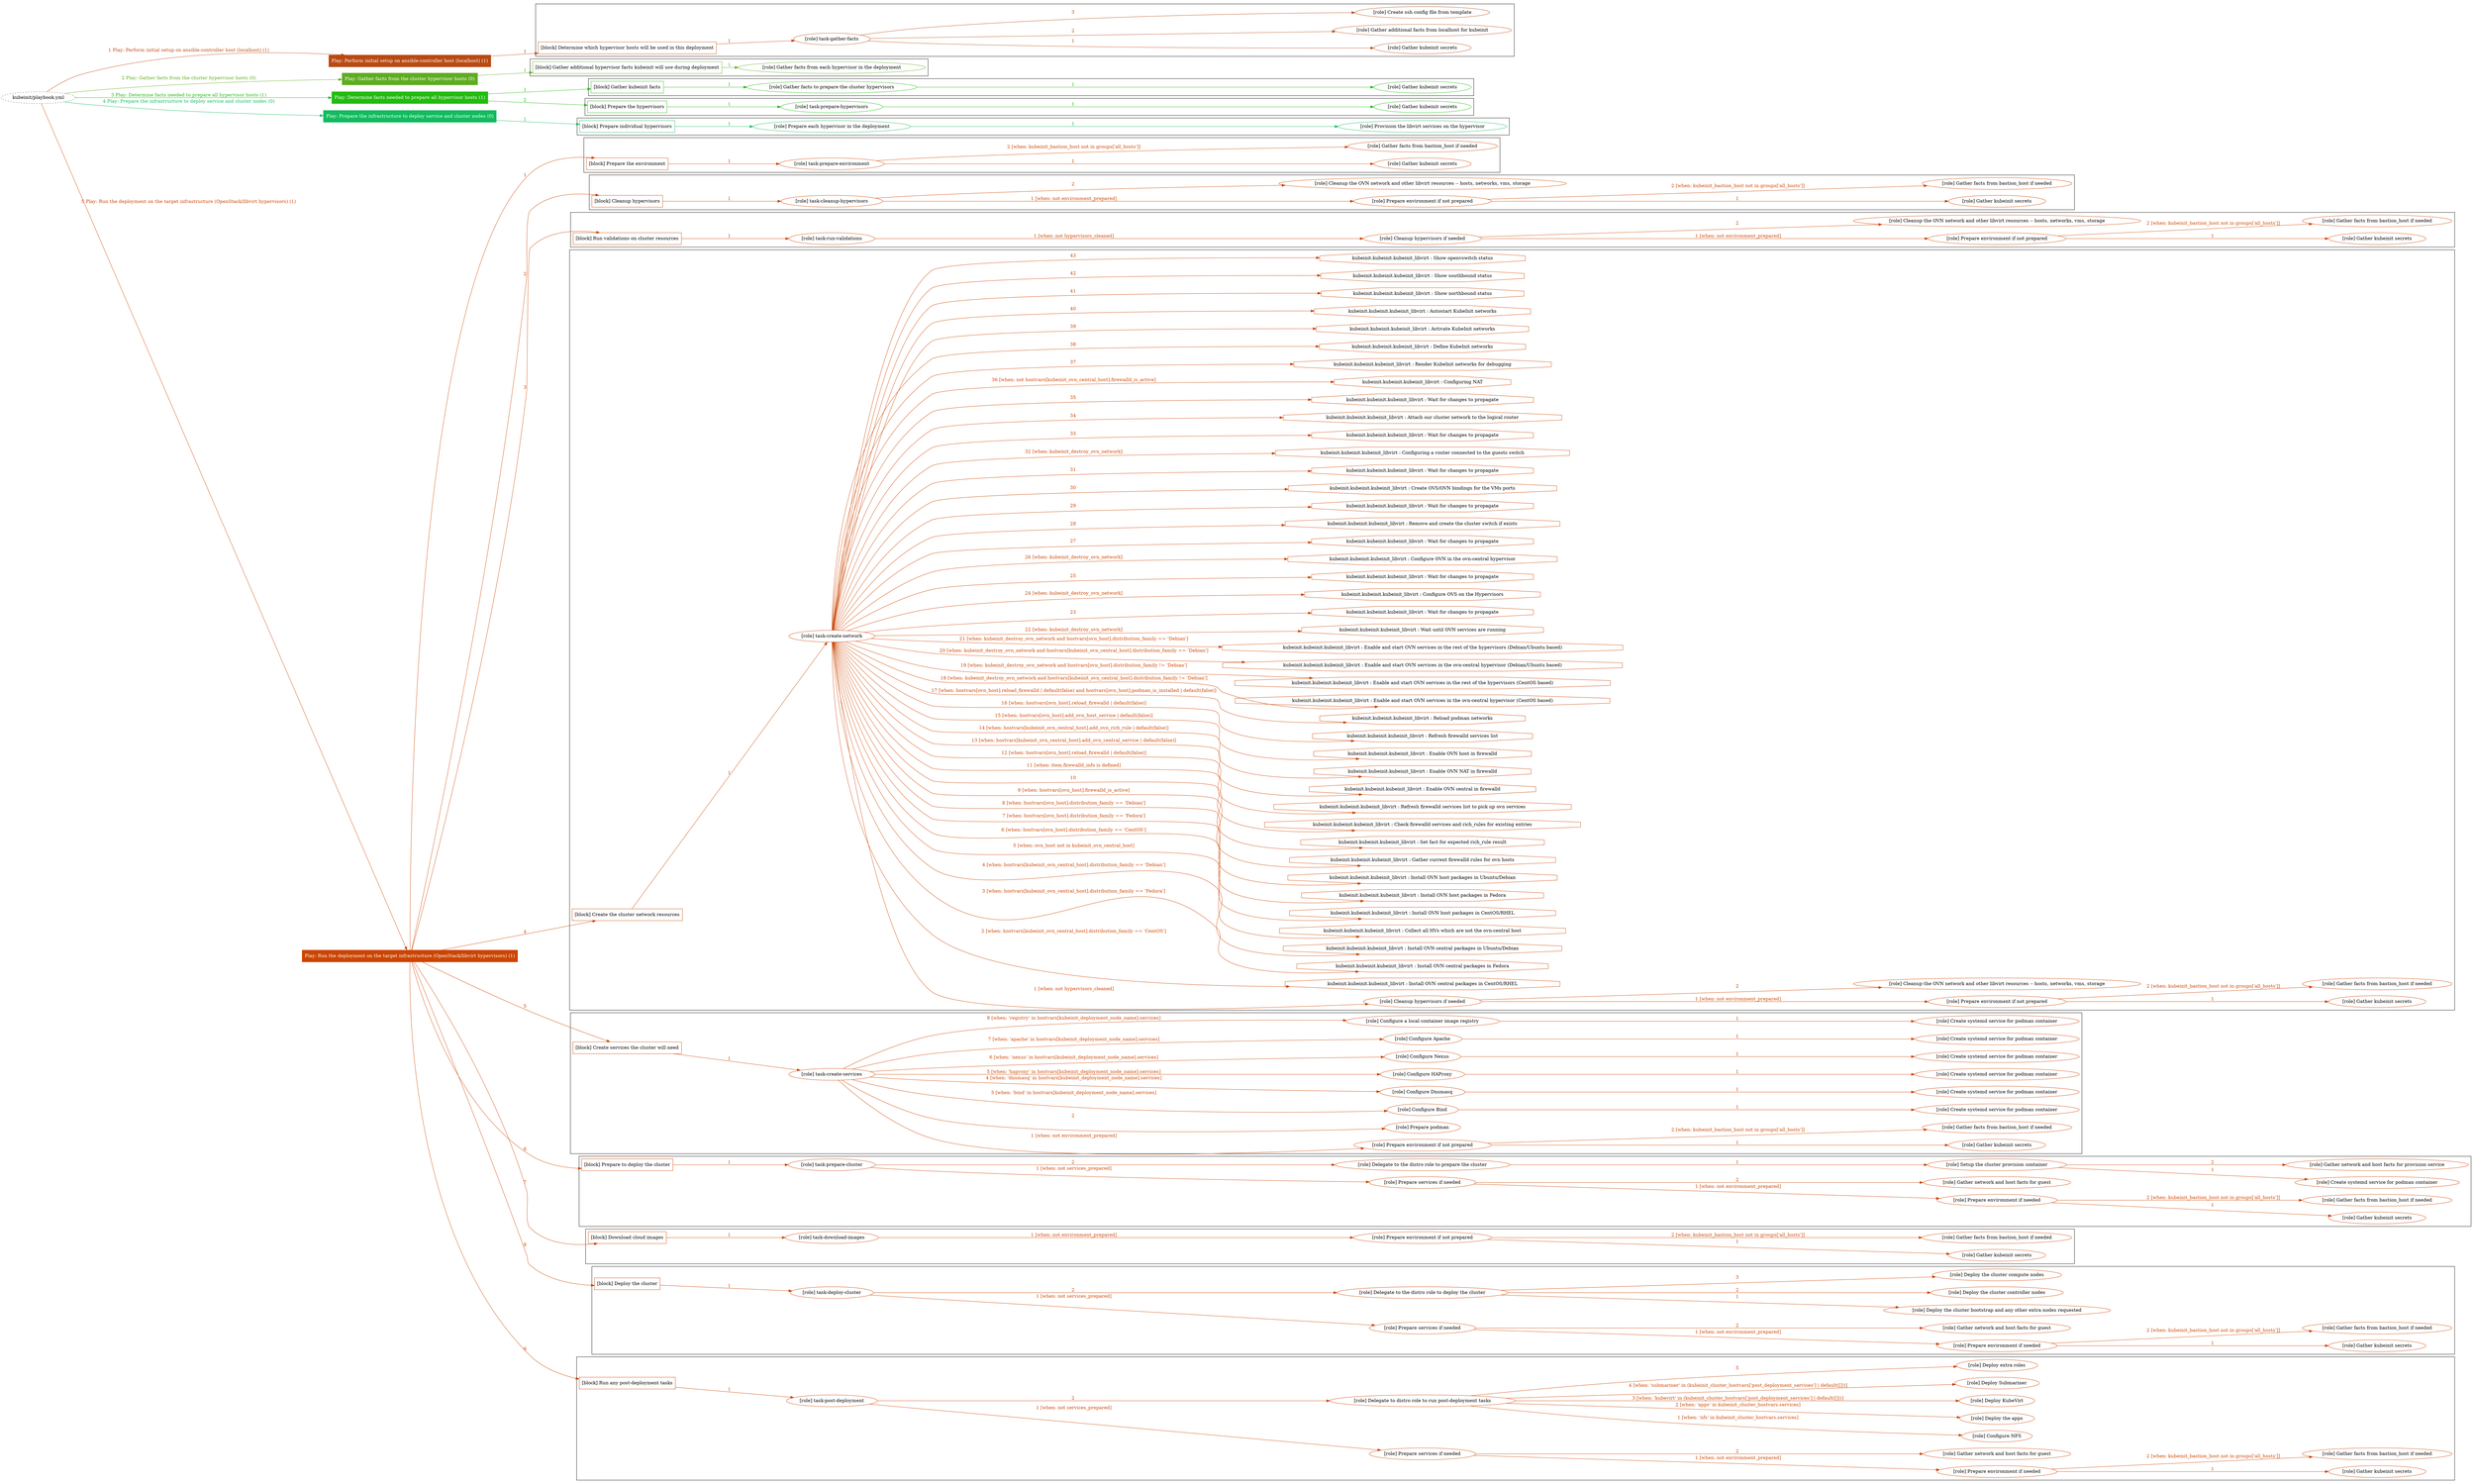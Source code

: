 digraph {
	graph [concentrate=true ordering=in rankdir=LR ratio=fill]
	edge [esep=5 sep=10]
	"kubeinit/playbook.yml" [URL="/home/runner/work/kubeinit/kubeinit/kubeinit/playbook.yml" id=playbook_e5f141a3 style=dotted]
	"kubeinit/playbook.yml" -> play_720ce45b [label="1 Play: Perform initial setup on ansible-controller host (localhost) (1)" color="#b94a13" fontcolor="#b94a13" id=edge_play_720ce45b labeltooltip="1 Play: Perform initial setup on ansible-controller host (localhost) (1)" tooltip="1 Play: Perform initial setup on ansible-controller host (localhost) (1)"]
	subgraph "Play: Perform initial setup on ansible-controller host (localhost) (1)" {
		play_720ce45b [label="Play: Perform initial setup on ansible-controller host (localhost) (1)" URL="/home/runner/work/kubeinit/kubeinit/kubeinit/playbook.yml" color="#b94a13" fontcolor="#ffffff" id=play_720ce45b shape=box style=filled tooltip=localhost]
		play_720ce45b -> block_b119a60d [label=1 color="#b94a13" fontcolor="#b94a13" id=edge_block_b119a60d labeltooltip=1 tooltip=1]
		subgraph cluster_block_b119a60d {
			block_b119a60d [label="[block] Determine which hypervisor hosts will be used in this deployment" URL="/home/runner/work/kubeinit/kubeinit/kubeinit/playbook.yml" color="#b94a13" id=block_b119a60d labeltooltip="Determine which hypervisor hosts will be used in this deployment" shape=box tooltip="Determine which hypervisor hosts will be used in this deployment"]
			block_b119a60d -> role_3ae31fff [label="1 " color="#b94a13" fontcolor="#b94a13" id=edge_role_3ae31fff labeltooltip="1 " tooltip="1 "]
			subgraph "task-gather-facts" {
				role_3ae31fff [label="[role] task-gather-facts" URL="/home/runner/work/kubeinit/kubeinit/kubeinit/playbook.yml" color="#b94a13" id=role_3ae31fff tooltip="task-gather-facts"]
				role_3ae31fff -> role_1e0b084d [label="1 " color="#b94a13" fontcolor="#b94a13" id=edge_role_1e0b084d labeltooltip="1 " tooltip="1 "]
				subgraph "Gather kubeinit secrets" {
					role_1e0b084d [label="[role] Gather kubeinit secrets" URL="/home/runner/.ansible/collections/ansible_collections/kubeinit/kubeinit/roles/kubeinit_prepare/tasks/build_hypervisors_group.yml" color="#b94a13" id=role_1e0b084d tooltip="Gather kubeinit secrets"]
				}
				role_3ae31fff -> role_7497216e [label="2 " color="#b94a13" fontcolor="#b94a13" id=edge_role_7497216e labeltooltip="2 " tooltip="2 "]
				subgraph "Gather additional facts from localhost for kubeinit" {
					role_7497216e [label="[role] Gather additional facts from localhost for kubeinit" URL="/home/runner/.ansible/collections/ansible_collections/kubeinit/kubeinit/roles/kubeinit_prepare/tasks/build_hypervisors_group.yml" color="#b94a13" id=role_7497216e tooltip="Gather additional facts from localhost for kubeinit"]
				}
				role_3ae31fff -> role_064b62e0 [label="3 " color="#b94a13" fontcolor="#b94a13" id=edge_role_064b62e0 labeltooltip="3 " tooltip="3 "]
				subgraph "Create ssh config file from template" {
					role_064b62e0 [label="[role] Create ssh config file from template" URL="/home/runner/.ansible/collections/ansible_collections/kubeinit/kubeinit/roles/kubeinit_prepare/tasks/build_hypervisors_group.yml" color="#b94a13" id=role_064b62e0 tooltip="Create ssh config file from template"]
				}
			}
		}
	}
	"kubeinit/playbook.yml" -> play_333466ed [label="2 Play: Gather facts from the cluster hypervisor hosts (0)" color="#5eac20" fontcolor="#5eac20" id=edge_play_333466ed labeltooltip="2 Play: Gather facts from the cluster hypervisor hosts (0)" tooltip="2 Play: Gather facts from the cluster hypervisor hosts (0)"]
	subgraph "Play: Gather facts from the cluster hypervisor hosts (0)" {
		play_333466ed [label="Play: Gather facts from the cluster hypervisor hosts (0)" URL="/home/runner/work/kubeinit/kubeinit/kubeinit/playbook.yml" color="#5eac20" fontcolor="#ffffff" id=play_333466ed shape=box style=filled tooltip="Play: Gather facts from the cluster hypervisor hosts (0)"]
		play_333466ed -> block_f3a98751 [label=1 color="#5eac20" fontcolor="#5eac20" id=edge_block_f3a98751 labeltooltip=1 tooltip=1]
		subgraph cluster_block_f3a98751 {
			block_f3a98751 [label="[block] Gather additional hypervisor facts kubeinit will use during deployment" URL="/home/runner/work/kubeinit/kubeinit/kubeinit/playbook.yml" color="#5eac20" id=block_f3a98751 labeltooltip="Gather additional hypervisor facts kubeinit will use during deployment" shape=box tooltip="Gather additional hypervisor facts kubeinit will use during deployment"]
			block_f3a98751 -> role_6a65220d [label="1 " color="#5eac20" fontcolor="#5eac20" id=edge_role_6a65220d labeltooltip="1 " tooltip="1 "]
			subgraph "Gather facts from each hypervisor in the deployment" {
				role_6a65220d [label="[role] Gather facts from each hypervisor in the deployment" URL="/home/runner/work/kubeinit/kubeinit/kubeinit/playbook.yml" color="#5eac20" id=role_6a65220d tooltip="Gather facts from each hypervisor in the deployment"]
			}
		}
	}
	"kubeinit/playbook.yml" -> play_bb3584ab [label="3 Play: Determine facts needed to prepare all hypervisor hosts (1)" color="#23bb11" fontcolor="#23bb11" id=edge_play_bb3584ab labeltooltip="3 Play: Determine facts needed to prepare all hypervisor hosts (1)" tooltip="3 Play: Determine facts needed to prepare all hypervisor hosts (1)"]
	subgraph "Play: Determine facts needed to prepare all hypervisor hosts (1)" {
		play_bb3584ab [label="Play: Determine facts needed to prepare all hypervisor hosts (1)" URL="/home/runner/work/kubeinit/kubeinit/kubeinit/playbook.yml" color="#23bb11" fontcolor="#ffffff" id=play_bb3584ab shape=box style=filled tooltip=localhost]
		play_bb3584ab -> block_6ed11c42 [label=1 color="#23bb11" fontcolor="#23bb11" id=edge_block_6ed11c42 labeltooltip=1 tooltip=1]
		subgraph cluster_block_6ed11c42 {
			block_6ed11c42 [label="[block] Gather kubeinit facts" URL="/home/runner/work/kubeinit/kubeinit/kubeinit/playbook.yml" color="#23bb11" id=block_6ed11c42 labeltooltip="Gather kubeinit facts" shape=box tooltip="Gather kubeinit facts"]
			block_6ed11c42 -> role_3a564b77 [label="1 " color="#23bb11" fontcolor="#23bb11" id=edge_role_3a564b77 labeltooltip="1 " tooltip="1 "]
			subgraph "Gather facts to prepare the cluster hypervisors" {
				role_3a564b77 [label="[role] Gather facts to prepare the cluster hypervisors" URL="/home/runner/work/kubeinit/kubeinit/kubeinit/playbook.yml" color="#23bb11" id=role_3a564b77 tooltip="Gather facts to prepare the cluster hypervisors"]
				role_3a564b77 -> role_bf05ba04 [label="1 " color="#23bb11" fontcolor="#23bb11" id=edge_role_bf05ba04 labeltooltip="1 " tooltip="1 "]
				subgraph "Gather kubeinit secrets" {
					role_bf05ba04 [label="[role] Gather kubeinit secrets" URL="/home/runner/.ansible/collections/ansible_collections/kubeinit/kubeinit/roles/kubeinit_prepare/tasks/gather_kubeinit_facts.yml" color="#23bb11" id=role_bf05ba04 tooltip="Gather kubeinit secrets"]
				}
			}
		}
		play_bb3584ab -> block_3f163bd0 [label=2 color="#23bb11" fontcolor="#23bb11" id=edge_block_3f163bd0 labeltooltip=2 tooltip=2]
		subgraph cluster_block_3f163bd0 {
			block_3f163bd0 [label="[block] Prepare the hypervisors" URL="/home/runner/work/kubeinit/kubeinit/kubeinit/playbook.yml" color="#23bb11" id=block_3f163bd0 labeltooltip="Prepare the hypervisors" shape=box tooltip="Prepare the hypervisors"]
			block_3f163bd0 -> role_9e9b78bf [label="1 " color="#23bb11" fontcolor="#23bb11" id=edge_role_9e9b78bf labeltooltip="1 " tooltip="1 "]
			subgraph "task-prepare-hypervisors" {
				role_9e9b78bf [label="[role] task-prepare-hypervisors" URL="/home/runner/work/kubeinit/kubeinit/kubeinit/playbook.yml" color="#23bb11" id=role_9e9b78bf tooltip="task-prepare-hypervisors"]
				role_9e9b78bf -> role_78887bd9 [label="1 " color="#23bb11" fontcolor="#23bb11" id=edge_role_78887bd9 labeltooltip="1 " tooltip="1 "]
				subgraph "Gather kubeinit secrets" {
					role_78887bd9 [label="[role] Gather kubeinit secrets" URL="/home/runner/.ansible/collections/ansible_collections/kubeinit/kubeinit/roles/kubeinit_prepare/tasks/gather_kubeinit_facts.yml" color="#23bb11" id=role_78887bd9 tooltip="Gather kubeinit secrets"]
				}
			}
		}
	}
	"kubeinit/playbook.yml" -> play_b72d1c6a [label="4 Play: Prepare the infrastructure to deploy service and cluster nodes (0)" color="#11bb5e" fontcolor="#11bb5e" id=edge_play_b72d1c6a labeltooltip="4 Play: Prepare the infrastructure to deploy service and cluster nodes (0)" tooltip="4 Play: Prepare the infrastructure to deploy service and cluster nodes (0)"]
	subgraph "Play: Prepare the infrastructure to deploy service and cluster nodes (0)" {
		play_b72d1c6a [label="Play: Prepare the infrastructure to deploy service and cluster nodes (0)" URL="/home/runner/work/kubeinit/kubeinit/kubeinit/playbook.yml" color="#11bb5e" fontcolor="#ffffff" id=play_b72d1c6a shape=box style=filled tooltip="Play: Prepare the infrastructure to deploy service and cluster nodes (0)"]
		play_b72d1c6a -> block_66b3af05 [label=1 color="#11bb5e" fontcolor="#11bb5e" id=edge_block_66b3af05 labeltooltip=1 tooltip=1]
		subgraph cluster_block_66b3af05 {
			block_66b3af05 [label="[block] Prepare individual hypervisors" URL="/home/runner/work/kubeinit/kubeinit/kubeinit/playbook.yml" color="#11bb5e" id=block_66b3af05 labeltooltip="Prepare individual hypervisors" shape=box tooltip="Prepare individual hypervisors"]
			block_66b3af05 -> role_4ebe1875 [label="1 " color="#11bb5e" fontcolor="#11bb5e" id=edge_role_4ebe1875 labeltooltip="1 " tooltip="1 "]
			subgraph "Prepare each hypervisor in the deployment" {
				role_4ebe1875 [label="[role] Prepare each hypervisor in the deployment" URL="/home/runner/work/kubeinit/kubeinit/kubeinit/playbook.yml" color="#11bb5e" id=role_4ebe1875 tooltip="Prepare each hypervisor in the deployment"]
				role_4ebe1875 -> role_150b05c1 [label="1 " color="#11bb5e" fontcolor="#11bb5e" id=edge_role_150b05c1 labeltooltip="1 " tooltip="1 "]
				subgraph "Provision the libvirt services on the hypervisor" {
					role_150b05c1 [label="[role] Provision the libvirt services on the hypervisor" URL="/home/runner/.ansible/collections/ansible_collections/kubeinit/kubeinit/roles/kubeinit_prepare/tasks/prepare_hypervisor.yml" color="#11bb5e" id=role_150b05c1 tooltip="Provision the libvirt services on the hypervisor"]
				}
			}
		}
	}
	"kubeinit/playbook.yml" -> play_9b2b1233 [label="5 Play: Run the deployment on the target infrastructure (OpenStack/libvirt hypervisors) (1)" color="#cc4400" fontcolor="#cc4400" id=edge_play_9b2b1233 labeltooltip="5 Play: Run the deployment on the target infrastructure (OpenStack/libvirt hypervisors) (1)" tooltip="5 Play: Run the deployment on the target infrastructure (OpenStack/libvirt hypervisors) (1)"]
	subgraph "Play: Run the deployment on the target infrastructure (OpenStack/libvirt hypervisors) (1)" {
		play_9b2b1233 [label="Play: Run the deployment on the target infrastructure (OpenStack/libvirt hypervisors) (1)" URL="/home/runner/work/kubeinit/kubeinit/kubeinit/playbook.yml" color="#cc4400" fontcolor="#ffffff" id=play_9b2b1233 shape=box style=filled tooltip=localhost]
		play_9b2b1233 -> block_0ed75ee9 [label=1 color="#cc4400" fontcolor="#cc4400" id=edge_block_0ed75ee9 labeltooltip=1 tooltip=1]
		subgraph cluster_block_0ed75ee9 {
			block_0ed75ee9 [label="[block] Prepare the environment" URL="/home/runner/work/kubeinit/kubeinit/kubeinit/playbook.yml" color="#cc4400" id=block_0ed75ee9 labeltooltip="Prepare the environment" shape=box tooltip="Prepare the environment"]
			block_0ed75ee9 -> role_5295a804 [label="1 " color="#cc4400" fontcolor="#cc4400" id=edge_role_5295a804 labeltooltip="1 " tooltip="1 "]
			subgraph "task-prepare-environment" {
				role_5295a804 [label="[role] task-prepare-environment" URL="/home/runner/work/kubeinit/kubeinit/kubeinit/playbook.yml" color="#cc4400" id=role_5295a804 tooltip="task-prepare-environment"]
				role_5295a804 -> role_b0c6cd64 [label="1 " color="#cc4400" fontcolor="#cc4400" id=edge_role_b0c6cd64 labeltooltip="1 " tooltip="1 "]
				subgraph "Gather kubeinit secrets" {
					role_b0c6cd64 [label="[role] Gather kubeinit secrets" URL="/home/runner/.ansible/collections/ansible_collections/kubeinit/kubeinit/roles/kubeinit_prepare/tasks/gather_kubeinit_facts.yml" color="#cc4400" id=role_b0c6cd64 tooltip="Gather kubeinit secrets"]
				}
				role_5295a804 -> role_a3231e4d [label="2 [when: kubeinit_bastion_host not in groups['all_hosts']]" color="#cc4400" fontcolor="#cc4400" id=edge_role_a3231e4d labeltooltip="2 [when: kubeinit_bastion_host not in groups['all_hosts']]" tooltip="2 [when: kubeinit_bastion_host not in groups['all_hosts']]"]
				subgraph "Gather facts from bastion_host if needed" {
					role_a3231e4d [label="[role] Gather facts from bastion_host if needed" URL="/home/runner/.ansible/collections/ansible_collections/kubeinit/kubeinit/roles/kubeinit_prepare/tasks/main.yml" color="#cc4400" id=role_a3231e4d tooltip="Gather facts from bastion_host if needed"]
				}
			}
		}
		play_9b2b1233 -> block_3b3c5fce [label=2 color="#cc4400" fontcolor="#cc4400" id=edge_block_3b3c5fce labeltooltip=2 tooltip=2]
		subgraph cluster_block_3b3c5fce {
			block_3b3c5fce [label="[block] Cleanup hypervisors" URL="/home/runner/work/kubeinit/kubeinit/kubeinit/playbook.yml" color="#cc4400" id=block_3b3c5fce labeltooltip="Cleanup hypervisors" shape=box tooltip="Cleanup hypervisors"]
			block_3b3c5fce -> role_841bc443 [label="1 " color="#cc4400" fontcolor="#cc4400" id=edge_role_841bc443 labeltooltip="1 " tooltip="1 "]
			subgraph "task-cleanup-hypervisors" {
				role_841bc443 [label="[role] task-cleanup-hypervisors" URL="/home/runner/work/kubeinit/kubeinit/kubeinit/playbook.yml" color="#cc4400" id=role_841bc443 tooltip="task-cleanup-hypervisors"]
				role_841bc443 -> role_bdd4373f [label="1 [when: not environment_prepared]" color="#cc4400" fontcolor="#cc4400" id=edge_role_bdd4373f labeltooltip="1 [when: not environment_prepared]" tooltip="1 [when: not environment_prepared]"]
				subgraph "Prepare environment if not prepared" {
					role_bdd4373f [label="[role] Prepare environment if not prepared" URL="/home/runner/.ansible/collections/ansible_collections/kubeinit/kubeinit/roles/kubeinit_libvirt/tasks/cleanup_hypervisors.yml" color="#cc4400" id=role_bdd4373f tooltip="Prepare environment if not prepared"]
					role_bdd4373f -> role_02c0d961 [label="1 " color="#cc4400" fontcolor="#cc4400" id=edge_role_02c0d961 labeltooltip="1 " tooltip="1 "]
					subgraph "Gather kubeinit secrets" {
						role_02c0d961 [label="[role] Gather kubeinit secrets" URL="/home/runner/.ansible/collections/ansible_collections/kubeinit/kubeinit/roles/kubeinit_prepare/tasks/gather_kubeinit_facts.yml" color="#cc4400" id=role_02c0d961 tooltip="Gather kubeinit secrets"]
					}
					role_bdd4373f -> role_3a1d993b [label="2 [when: kubeinit_bastion_host not in groups['all_hosts']]" color="#cc4400" fontcolor="#cc4400" id=edge_role_3a1d993b labeltooltip="2 [when: kubeinit_bastion_host not in groups['all_hosts']]" tooltip="2 [when: kubeinit_bastion_host not in groups['all_hosts']]"]
					subgraph "Gather facts from bastion_host if needed" {
						role_3a1d993b [label="[role] Gather facts from bastion_host if needed" URL="/home/runner/.ansible/collections/ansible_collections/kubeinit/kubeinit/roles/kubeinit_prepare/tasks/main.yml" color="#cc4400" id=role_3a1d993b tooltip="Gather facts from bastion_host if needed"]
					}
				}
				role_841bc443 -> role_02318a82 [label="2 " color="#cc4400" fontcolor="#cc4400" id=edge_role_02318a82 labeltooltip="2 " tooltip="2 "]
				subgraph "Cleanup the OVN network and other libvirt resources -- hosts, networks, vms, storage" {
					role_02318a82 [label="[role] Cleanup the OVN network and other libvirt resources -- hosts, networks, vms, storage" URL="/home/runner/.ansible/collections/ansible_collections/kubeinit/kubeinit/roles/kubeinit_libvirt/tasks/cleanup_hypervisors.yml" color="#cc4400" id=role_02318a82 tooltip="Cleanup the OVN network and other libvirt resources -- hosts, networks, vms, storage"]
				}
			}
		}
		play_9b2b1233 -> block_5a235906 [label=3 color="#cc4400" fontcolor="#cc4400" id=edge_block_5a235906 labeltooltip=3 tooltip=3]
		subgraph cluster_block_5a235906 {
			block_5a235906 [label="[block] Run validations on cluster resources" URL="/home/runner/work/kubeinit/kubeinit/kubeinit/playbook.yml" color="#cc4400" id=block_5a235906 labeltooltip="Run validations on cluster resources" shape=box tooltip="Run validations on cluster resources"]
			block_5a235906 -> role_184f6c47 [label="1 " color="#cc4400" fontcolor="#cc4400" id=edge_role_184f6c47 labeltooltip="1 " tooltip="1 "]
			subgraph "task-run-validations" {
				role_184f6c47 [label="[role] task-run-validations" URL="/home/runner/work/kubeinit/kubeinit/kubeinit/playbook.yml" color="#cc4400" id=role_184f6c47 tooltip="task-run-validations"]
				role_184f6c47 -> role_5f27a1ec [label="1 [when: not hypervisors_cleaned]" color="#cc4400" fontcolor="#cc4400" id=edge_role_5f27a1ec labeltooltip="1 [when: not hypervisors_cleaned]" tooltip="1 [when: not hypervisors_cleaned]"]
				subgraph "Cleanup hypervisors if needed" {
					role_5f27a1ec [label="[role] Cleanup hypervisors if needed" URL="/home/runner/.ansible/collections/ansible_collections/kubeinit/kubeinit/roles/kubeinit_validations/tasks/main.yml" color="#cc4400" id=role_5f27a1ec tooltip="Cleanup hypervisors if needed"]
					role_5f27a1ec -> role_83c4eca4 [label="1 [when: not environment_prepared]" color="#cc4400" fontcolor="#cc4400" id=edge_role_83c4eca4 labeltooltip="1 [when: not environment_prepared]" tooltip="1 [when: not environment_prepared]"]
					subgraph "Prepare environment if not prepared" {
						role_83c4eca4 [label="[role] Prepare environment if not prepared" URL="/home/runner/.ansible/collections/ansible_collections/kubeinit/kubeinit/roles/kubeinit_libvirt/tasks/cleanup_hypervisors.yml" color="#cc4400" id=role_83c4eca4 tooltip="Prepare environment if not prepared"]
						role_83c4eca4 -> role_153c691b [label="1 " color="#cc4400" fontcolor="#cc4400" id=edge_role_153c691b labeltooltip="1 " tooltip="1 "]
						subgraph "Gather kubeinit secrets" {
							role_153c691b [label="[role] Gather kubeinit secrets" URL="/home/runner/.ansible/collections/ansible_collections/kubeinit/kubeinit/roles/kubeinit_prepare/tasks/gather_kubeinit_facts.yml" color="#cc4400" id=role_153c691b tooltip="Gather kubeinit secrets"]
						}
						role_83c4eca4 -> role_55872c65 [label="2 [when: kubeinit_bastion_host not in groups['all_hosts']]" color="#cc4400" fontcolor="#cc4400" id=edge_role_55872c65 labeltooltip="2 [when: kubeinit_bastion_host not in groups['all_hosts']]" tooltip="2 [when: kubeinit_bastion_host not in groups['all_hosts']]"]
						subgraph "Gather facts from bastion_host if needed" {
							role_55872c65 [label="[role] Gather facts from bastion_host if needed" URL="/home/runner/.ansible/collections/ansible_collections/kubeinit/kubeinit/roles/kubeinit_prepare/tasks/main.yml" color="#cc4400" id=role_55872c65 tooltip="Gather facts from bastion_host if needed"]
						}
					}
					role_5f27a1ec -> role_5f7b5839 [label="2 " color="#cc4400" fontcolor="#cc4400" id=edge_role_5f7b5839 labeltooltip="2 " tooltip="2 "]
					subgraph "Cleanup the OVN network and other libvirt resources -- hosts, networks, vms, storage" {
						role_5f7b5839 [label="[role] Cleanup the OVN network and other libvirt resources -- hosts, networks, vms, storage" URL="/home/runner/.ansible/collections/ansible_collections/kubeinit/kubeinit/roles/kubeinit_libvirt/tasks/cleanup_hypervisors.yml" color="#cc4400" id=role_5f7b5839 tooltip="Cleanup the OVN network and other libvirt resources -- hosts, networks, vms, storage"]
					}
				}
			}
		}
		play_9b2b1233 -> block_343fb252 [label=4 color="#cc4400" fontcolor="#cc4400" id=edge_block_343fb252 labeltooltip=4 tooltip=4]
		subgraph cluster_block_343fb252 {
			block_343fb252 [label="[block] Create the cluster network resources" URL="/home/runner/work/kubeinit/kubeinit/kubeinit/playbook.yml" color="#cc4400" id=block_343fb252 labeltooltip="Create the cluster network resources" shape=box tooltip="Create the cluster network resources"]
			block_343fb252 -> role_f3dda76d [label="1 " color="#cc4400" fontcolor="#cc4400" id=edge_role_f3dda76d labeltooltip="1 " tooltip="1 "]
			subgraph "task-create-network" {
				role_f3dda76d [label="[role] task-create-network" URL="/home/runner/work/kubeinit/kubeinit/kubeinit/playbook.yml" color="#cc4400" id=role_f3dda76d tooltip="task-create-network"]
				role_f3dda76d -> role_309eb000 [label="1 [when: not hypervisors_cleaned]" color="#cc4400" fontcolor="#cc4400" id=edge_role_309eb000 labeltooltip="1 [when: not hypervisors_cleaned]" tooltip="1 [when: not hypervisors_cleaned]"]
				subgraph "Cleanup hypervisors if needed" {
					role_309eb000 [label="[role] Cleanup hypervisors if needed" URL="/home/runner/.ansible/collections/ansible_collections/kubeinit/kubeinit/roles/kubeinit_libvirt/tasks/create_network.yml" color="#cc4400" id=role_309eb000 tooltip="Cleanup hypervisors if needed"]
					role_309eb000 -> role_16566607 [label="1 [when: not environment_prepared]" color="#cc4400" fontcolor="#cc4400" id=edge_role_16566607 labeltooltip="1 [when: not environment_prepared]" tooltip="1 [when: not environment_prepared]"]
					subgraph "Prepare environment if not prepared" {
						role_16566607 [label="[role] Prepare environment if not prepared" URL="/home/runner/.ansible/collections/ansible_collections/kubeinit/kubeinit/roles/kubeinit_libvirt/tasks/cleanup_hypervisors.yml" color="#cc4400" id=role_16566607 tooltip="Prepare environment if not prepared"]
						role_16566607 -> role_3d1752cf [label="1 " color="#cc4400" fontcolor="#cc4400" id=edge_role_3d1752cf labeltooltip="1 " tooltip="1 "]
						subgraph "Gather kubeinit secrets" {
							role_3d1752cf [label="[role] Gather kubeinit secrets" URL="/home/runner/.ansible/collections/ansible_collections/kubeinit/kubeinit/roles/kubeinit_prepare/tasks/gather_kubeinit_facts.yml" color="#cc4400" id=role_3d1752cf tooltip="Gather kubeinit secrets"]
						}
						role_16566607 -> role_89e7089e [label="2 [when: kubeinit_bastion_host not in groups['all_hosts']]" color="#cc4400" fontcolor="#cc4400" id=edge_role_89e7089e labeltooltip="2 [when: kubeinit_bastion_host not in groups['all_hosts']]" tooltip="2 [when: kubeinit_bastion_host not in groups['all_hosts']]"]
						subgraph "Gather facts from bastion_host if needed" {
							role_89e7089e [label="[role] Gather facts from bastion_host if needed" URL="/home/runner/.ansible/collections/ansible_collections/kubeinit/kubeinit/roles/kubeinit_prepare/tasks/main.yml" color="#cc4400" id=role_89e7089e tooltip="Gather facts from bastion_host if needed"]
						}
					}
					role_309eb000 -> role_407f4efc [label="2 " color="#cc4400" fontcolor="#cc4400" id=edge_role_407f4efc labeltooltip="2 " tooltip="2 "]
					subgraph "Cleanup the OVN network and other libvirt resources -- hosts, networks, vms, storage" {
						role_407f4efc [label="[role] Cleanup the OVN network and other libvirt resources -- hosts, networks, vms, storage" URL="/home/runner/.ansible/collections/ansible_collections/kubeinit/kubeinit/roles/kubeinit_libvirt/tasks/cleanup_hypervisors.yml" color="#cc4400" id=role_407f4efc tooltip="Cleanup the OVN network and other libvirt resources -- hosts, networks, vms, storage"]
					}
				}
				task_8d4c2068 [label="kubeinit.kubeinit.kubeinit_libvirt : Install OVN central packages in CentOS/RHEL" URL="/home/runner/.ansible/collections/ansible_collections/kubeinit/kubeinit/roles/kubeinit_libvirt/tasks/create_network.yml" color="#cc4400" id=task_8d4c2068 shape=octagon tooltip="kubeinit.kubeinit.kubeinit_libvirt : Install OVN central packages in CentOS/RHEL"]
				role_f3dda76d -> task_8d4c2068 [label="2 [when: hostvars[kubeinit_ovn_central_host].distribution_family == 'CentOS']" color="#cc4400" fontcolor="#cc4400" id=edge_task_8d4c2068 labeltooltip="2 [when: hostvars[kubeinit_ovn_central_host].distribution_family == 'CentOS']" tooltip="2 [when: hostvars[kubeinit_ovn_central_host].distribution_family == 'CentOS']"]
				task_3601354b [label="kubeinit.kubeinit.kubeinit_libvirt : Install OVN central packages in Fedora" URL="/home/runner/.ansible/collections/ansible_collections/kubeinit/kubeinit/roles/kubeinit_libvirt/tasks/create_network.yml" color="#cc4400" id=task_3601354b shape=octagon tooltip="kubeinit.kubeinit.kubeinit_libvirt : Install OVN central packages in Fedora"]
				role_f3dda76d -> task_3601354b [label="3 [when: hostvars[kubeinit_ovn_central_host].distribution_family == 'Fedora']" color="#cc4400" fontcolor="#cc4400" id=edge_task_3601354b labeltooltip="3 [when: hostvars[kubeinit_ovn_central_host].distribution_family == 'Fedora']" tooltip="3 [when: hostvars[kubeinit_ovn_central_host].distribution_family == 'Fedora']"]
				task_a4345f1c [label="kubeinit.kubeinit.kubeinit_libvirt : Install OVN central packages in Ubuntu/Debian" URL="/home/runner/.ansible/collections/ansible_collections/kubeinit/kubeinit/roles/kubeinit_libvirt/tasks/create_network.yml" color="#cc4400" id=task_a4345f1c shape=octagon tooltip="kubeinit.kubeinit.kubeinit_libvirt : Install OVN central packages in Ubuntu/Debian"]
				role_f3dda76d -> task_a4345f1c [label="4 [when: hostvars[kubeinit_ovn_central_host].distribution_family == 'Debian']" color="#cc4400" fontcolor="#cc4400" id=edge_task_a4345f1c labeltooltip="4 [when: hostvars[kubeinit_ovn_central_host].distribution_family == 'Debian']" tooltip="4 [when: hostvars[kubeinit_ovn_central_host].distribution_family == 'Debian']"]
				task_7996eafd [label="kubeinit.kubeinit.kubeinit_libvirt : Collect all HVs which are not the ovn-central host" URL="/home/runner/.ansible/collections/ansible_collections/kubeinit/kubeinit/roles/kubeinit_libvirt/tasks/create_network.yml" color="#cc4400" id=task_7996eafd shape=octagon tooltip="kubeinit.kubeinit.kubeinit_libvirt : Collect all HVs which are not the ovn-central host"]
				role_f3dda76d -> task_7996eafd [label="5 [when: ovn_host not in kubeinit_ovn_central_host]" color="#cc4400" fontcolor="#cc4400" id=edge_task_7996eafd labeltooltip="5 [when: ovn_host not in kubeinit_ovn_central_host]" tooltip="5 [when: ovn_host not in kubeinit_ovn_central_host]"]
				task_060255bd [label="kubeinit.kubeinit.kubeinit_libvirt : Install OVN host packages in CentOS/RHEL" URL="/home/runner/.ansible/collections/ansible_collections/kubeinit/kubeinit/roles/kubeinit_libvirt/tasks/create_network.yml" color="#cc4400" id=task_060255bd shape=octagon tooltip="kubeinit.kubeinit.kubeinit_libvirt : Install OVN host packages in CentOS/RHEL"]
				role_f3dda76d -> task_060255bd [label="6 [when: hostvars[ovn_host].distribution_family == 'CentOS']" color="#cc4400" fontcolor="#cc4400" id=edge_task_060255bd labeltooltip="6 [when: hostvars[ovn_host].distribution_family == 'CentOS']" tooltip="6 [when: hostvars[ovn_host].distribution_family == 'CentOS']"]
				task_c3d63939 [label="kubeinit.kubeinit.kubeinit_libvirt : Install OVN host packages in Fedora" URL="/home/runner/.ansible/collections/ansible_collections/kubeinit/kubeinit/roles/kubeinit_libvirt/tasks/create_network.yml" color="#cc4400" id=task_c3d63939 shape=octagon tooltip="kubeinit.kubeinit.kubeinit_libvirt : Install OVN host packages in Fedora"]
				role_f3dda76d -> task_c3d63939 [label="7 [when: hostvars[ovn_host].distribution_family == 'Fedora']" color="#cc4400" fontcolor="#cc4400" id=edge_task_c3d63939 labeltooltip="7 [when: hostvars[ovn_host].distribution_family == 'Fedora']" tooltip="7 [when: hostvars[ovn_host].distribution_family == 'Fedora']"]
				task_43d0a56b [label="kubeinit.kubeinit.kubeinit_libvirt : Install OVN host packages in Ubuntu/Debian" URL="/home/runner/.ansible/collections/ansible_collections/kubeinit/kubeinit/roles/kubeinit_libvirt/tasks/create_network.yml" color="#cc4400" id=task_43d0a56b shape=octagon tooltip="kubeinit.kubeinit.kubeinit_libvirt : Install OVN host packages in Ubuntu/Debian"]
				role_f3dda76d -> task_43d0a56b [label="8 [when: hostvars[ovn_host].distribution_family == 'Debian']" color="#cc4400" fontcolor="#cc4400" id=edge_task_43d0a56b labeltooltip="8 [when: hostvars[ovn_host].distribution_family == 'Debian']" tooltip="8 [when: hostvars[ovn_host].distribution_family == 'Debian']"]
				task_b541c0c3 [label="kubeinit.kubeinit.kubeinit_libvirt : Gather current firewalld rules for ovn hosts" URL="/home/runner/.ansible/collections/ansible_collections/kubeinit/kubeinit/roles/kubeinit_libvirt/tasks/create_network.yml" color="#cc4400" id=task_b541c0c3 shape=octagon tooltip="kubeinit.kubeinit.kubeinit_libvirt : Gather current firewalld rules for ovn hosts"]
				role_f3dda76d -> task_b541c0c3 [label="9 [when: hostvars[ovn_host].firewalld_is_active]" color="#cc4400" fontcolor="#cc4400" id=edge_task_b541c0c3 labeltooltip="9 [when: hostvars[ovn_host].firewalld_is_active]" tooltip="9 [when: hostvars[ovn_host].firewalld_is_active]"]
				task_2ffbf514 [label="kubeinit.kubeinit.kubeinit_libvirt : Set fact for expected rich_rule result" URL="/home/runner/.ansible/collections/ansible_collections/kubeinit/kubeinit/roles/kubeinit_libvirt/tasks/create_network.yml" color="#cc4400" id=task_2ffbf514 shape=octagon tooltip="kubeinit.kubeinit.kubeinit_libvirt : Set fact for expected rich_rule result"]
				role_f3dda76d -> task_2ffbf514 [label="10 " color="#cc4400" fontcolor="#cc4400" id=edge_task_2ffbf514 labeltooltip="10 " tooltip="10 "]
				task_fe1f8479 [label="kubeinit.kubeinit.kubeinit_libvirt : Check firewalld services and rich_rules for existing entries" URL="/home/runner/.ansible/collections/ansible_collections/kubeinit/kubeinit/roles/kubeinit_libvirt/tasks/create_network.yml" color="#cc4400" id=task_fe1f8479 shape=octagon tooltip="kubeinit.kubeinit.kubeinit_libvirt : Check firewalld services and rich_rules for existing entries"]
				role_f3dda76d -> task_fe1f8479 [label="11 [when: item.firewalld_info is defined]" color="#cc4400" fontcolor="#cc4400" id=edge_task_fe1f8479 labeltooltip="11 [when: item.firewalld_info is defined]" tooltip="11 [when: item.firewalld_info is defined]"]
				task_a60ed289 [label="kubeinit.kubeinit.kubeinit_libvirt : Refresh firewalld services list to pick up ovn services" URL="/home/runner/.ansible/collections/ansible_collections/kubeinit/kubeinit/roles/kubeinit_libvirt/tasks/create_network.yml" color="#cc4400" id=task_a60ed289 shape=octagon tooltip="kubeinit.kubeinit.kubeinit_libvirt : Refresh firewalld services list to pick up ovn services"]
				role_f3dda76d -> task_a60ed289 [label="12 [when: hostvars[ovn_host].reload_firewalld | default(false)]" color="#cc4400" fontcolor="#cc4400" id=edge_task_a60ed289 labeltooltip="12 [when: hostvars[ovn_host].reload_firewalld | default(false)]" tooltip="12 [when: hostvars[ovn_host].reload_firewalld | default(false)]"]
				task_b3b90789 [label="kubeinit.kubeinit.kubeinit_libvirt : Enable OVN central in firewalld" URL="/home/runner/.ansible/collections/ansible_collections/kubeinit/kubeinit/roles/kubeinit_libvirt/tasks/create_network.yml" color="#cc4400" id=task_b3b90789 shape=octagon tooltip="kubeinit.kubeinit.kubeinit_libvirt : Enable OVN central in firewalld"]
				role_f3dda76d -> task_b3b90789 [label="13 [when: hostvars[kubeinit_ovn_central_host].add_ovn_central_service | default(false)]" color="#cc4400" fontcolor="#cc4400" id=edge_task_b3b90789 labeltooltip="13 [when: hostvars[kubeinit_ovn_central_host].add_ovn_central_service | default(false)]" tooltip="13 [when: hostvars[kubeinit_ovn_central_host].add_ovn_central_service | default(false)]"]
				task_96512338 [label="kubeinit.kubeinit.kubeinit_libvirt : Enable OVN NAT in firewalld" URL="/home/runner/.ansible/collections/ansible_collections/kubeinit/kubeinit/roles/kubeinit_libvirt/tasks/create_network.yml" color="#cc4400" id=task_96512338 shape=octagon tooltip="kubeinit.kubeinit.kubeinit_libvirt : Enable OVN NAT in firewalld"]
				role_f3dda76d -> task_96512338 [label="14 [when: hostvars[kubeinit_ovn_central_host].add_ovn_rich_rule | default(false)]" color="#cc4400" fontcolor="#cc4400" id=edge_task_96512338 labeltooltip="14 [when: hostvars[kubeinit_ovn_central_host].add_ovn_rich_rule | default(false)]" tooltip="14 [when: hostvars[kubeinit_ovn_central_host].add_ovn_rich_rule | default(false)]"]
				task_0da02db2 [label="kubeinit.kubeinit.kubeinit_libvirt : Enable OVN host in firewalld" URL="/home/runner/.ansible/collections/ansible_collections/kubeinit/kubeinit/roles/kubeinit_libvirt/tasks/create_network.yml" color="#cc4400" id=task_0da02db2 shape=octagon tooltip="kubeinit.kubeinit.kubeinit_libvirt : Enable OVN host in firewalld"]
				role_f3dda76d -> task_0da02db2 [label="15 [when: hostvars[ovn_host].add_ovn_host_service | default(false)]" color="#cc4400" fontcolor="#cc4400" id=edge_task_0da02db2 labeltooltip="15 [when: hostvars[ovn_host].add_ovn_host_service | default(false)]" tooltip="15 [when: hostvars[ovn_host].add_ovn_host_service | default(false)]"]
				task_ed1984de [label="kubeinit.kubeinit.kubeinit_libvirt : Refresh firewalld services list" URL="/home/runner/.ansible/collections/ansible_collections/kubeinit/kubeinit/roles/kubeinit_libvirt/tasks/create_network.yml" color="#cc4400" id=task_ed1984de shape=octagon tooltip="kubeinit.kubeinit.kubeinit_libvirt : Refresh firewalld services list"]
				role_f3dda76d -> task_ed1984de [label="16 [when: hostvars[ovn_host].reload_firewalld | default(false)]" color="#cc4400" fontcolor="#cc4400" id=edge_task_ed1984de labeltooltip="16 [when: hostvars[ovn_host].reload_firewalld | default(false)]" tooltip="16 [when: hostvars[ovn_host].reload_firewalld | default(false)]"]
				task_7f24637c [label="kubeinit.kubeinit.kubeinit_libvirt : Reload podman networks" URL="/home/runner/.ansible/collections/ansible_collections/kubeinit/kubeinit/roles/kubeinit_libvirt/tasks/create_network.yml" color="#cc4400" id=task_7f24637c shape=octagon tooltip="kubeinit.kubeinit.kubeinit_libvirt : Reload podman networks"]
				role_f3dda76d -> task_7f24637c [label="17 [when: hostvars[ovn_host].reload_firewalld | default(false) and hostvars[ovn_host].podman_is_installed | default(false)]" color="#cc4400" fontcolor="#cc4400" id=edge_task_7f24637c labeltooltip="17 [when: hostvars[ovn_host].reload_firewalld | default(false) and hostvars[ovn_host].podman_is_installed | default(false)]" tooltip="17 [when: hostvars[ovn_host].reload_firewalld | default(false) and hostvars[ovn_host].podman_is_installed | default(false)]"]
				task_f75cd15d [label="kubeinit.kubeinit.kubeinit_libvirt : Enable and start OVN services in the ovn-central hypervisor (CentOS based)" URL="/home/runner/.ansible/collections/ansible_collections/kubeinit/kubeinit/roles/kubeinit_libvirt/tasks/create_network.yml" color="#cc4400" id=task_f75cd15d shape=octagon tooltip="kubeinit.kubeinit.kubeinit_libvirt : Enable and start OVN services in the ovn-central hypervisor (CentOS based)"]
				role_f3dda76d -> task_f75cd15d [label="18 [when: kubeinit_destroy_ovn_network and hostvars[kubeinit_ovn_central_host].distribution_family != 'Debian']" color="#cc4400" fontcolor="#cc4400" id=edge_task_f75cd15d labeltooltip="18 [when: kubeinit_destroy_ovn_network and hostvars[kubeinit_ovn_central_host].distribution_family != 'Debian']" tooltip="18 [when: kubeinit_destroy_ovn_network and hostvars[kubeinit_ovn_central_host].distribution_family != 'Debian']"]
				task_bb61c540 [label="kubeinit.kubeinit.kubeinit_libvirt : Enable and start OVN services in the rest of the hypervisors (CentOS based)" URL="/home/runner/.ansible/collections/ansible_collections/kubeinit/kubeinit/roles/kubeinit_libvirt/tasks/create_network.yml" color="#cc4400" id=task_bb61c540 shape=octagon tooltip="kubeinit.kubeinit.kubeinit_libvirt : Enable and start OVN services in the rest of the hypervisors (CentOS based)"]
				role_f3dda76d -> task_bb61c540 [label="19 [when: kubeinit_destroy_ovn_network and hostvars[ovn_host].distribution_family != 'Debian']" color="#cc4400" fontcolor="#cc4400" id=edge_task_bb61c540 labeltooltip="19 [when: kubeinit_destroy_ovn_network and hostvars[ovn_host].distribution_family != 'Debian']" tooltip="19 [when: kubeinit_destroy_ovn_network and hostvars[ovn_host].distribution_family != 'Debian']"]
				task_2e3ec757 [label="kubeinit.kubeinit.kubeinit_libvirt : Enable and start OVN services in the ovn-central hypervisor (Debian/Ubuntu based)" URL="/home/runner/.ansible/collections/ansible_collections/kubeinit/kubeinit/roles/kubeinit_libvirt/tasks/create_network.yml" color="#cc4400" id=task_2e3ec757 shape=octagon tooltip="kubeinit.kubeinit.kubeinit_libvirt : Enable and start OVN services in the ovn-central hypervisor (Debian/Ubuntu based)"]
				role_f3dda76d -> task_2e3ec757 [label="20 [when: kubeinit_destroy_ovn_network and hostvars[kubeinit_ovn_central_host].distribution_family == 'Debian']" color="#cc4400" fontcolor="#cc4400" id=edge_task_2e3ec757 labeltooltip="20 [when: kubeinit_destroy_ovn_network and hostvars[kubeinit_ovn_central_host].distribution_family == 'Debian']" tooltip="20 [when: kubeinit_destroy_ovn_network and hostvars[kubeinit_ovn_central_host].distribution_family == 'Debian']"]
				task_93fd4f81 [label="kubeinit.kubeinit.kubeinit_libvirt : Enable and start OVN services in the rest of the hypervisors (Debian/Ubuntu based)" URL="/home/runner/.ansible/collections/ansible_collections/kubeinit/kubeinit/roles/kubeinit_libvirt/tasks/create_network.yml" color="#cc4400" id=task_93fd4f81 shape=octagon tooltip="kubeinit.kubeinit.kubeinit_libvirt : Enable and start OVN services in the rest of the hypervisors (Debian/Ubuntu based)"]
				role_f3dda76d -> task_93fd4f81 [label="21 [when: kubeinit_destroy_ovn_network and hostvars[ovn_host].distribution_family == 'Debian']" color="#cc4400" fontcolor="#cc4400" id=edge_task_93fd4f81 labeltooltip="21 [when: kubeinit_destroy_ovn_network and hostvars[ovn_host].distribution_family == 'Debian']" tooltip="21 [when: kubeinit_destroy_ovn_network and hostvars[ovn_host].distribution_family == 'Debian']"]
				task_2c1a8702 [label="kubeinit.kubeinit.kubeinit_libvirt : Wait until OVN services are running" URL="/home/runner/.ansible/collections/ansible_collections/kubeinit/kubeinit/roles/kubeinit_libvirt/tasks/create_network.yml" color="#cc4400" id=task_2c1a8702 shape=octagon tooltip="kubeinit.kubeinit.kubeinit_libvirt : Wait until OVN services are running"]
				role_f3dda76d -> task_2c1a8702 [label="22 [when: kubeinit_destroy_ovn_network]" color="#cc4400" fontcolor="#cc4400" id=edge_task_2c1a8702 labeltooltip="22 [when: kubeinit_destroy_ovn_network]" tooltip="22 [when: kubeinit_destroy_ovn_network]"]
				task_1855d95d [label="kubeinit.kubeinit.kubeinit_libvirt : Wait for changes to propagate" URL="/home/runner/.ansible/collections/ansible_collections/kubeinit/kubeinit/roles/kubeinit_libvirt/tasks/create_network.yml" color="#cc4400" id=task_1855d95d shape=octagon tooltip="kubeinit.kubeinit.kubeinit_libvirt : Wait for changes to propagate"]
				role_f3dda76d -> task_1855d95d [label="23 " color="#cc4400" fontcolor="#cc4400" id=edge_task_1855d95d labeltooltip="23 " tooltip="23 "]
				task_2072d9c7 [label="kubeinit.kubeinit.kubeinit_libvirt : Configure OVS on the Hypervisors" URL="/home/runner/.ansible/collections/ansible_collections/kubeinit/kubeinit/roles/kubeinit_libvirt/tasks/create_network.yml" color="#cc4400" id=task_2072d9c7 shape=octagon tooltip="kubeinit.kubeinit.kubeinit_libvirt : Configure OVS on the Hypervisors"]
				role_f3dda76d -> task_2072d9c7 [label="24 [when: kubeinit_destroy_ovn_network]" color="#cc4400" fontcolor="#cc4400" id=edge_task_2072d9c7 labeltooltip="24 [when: kubeinit_destroy_ovn_network]" tooltip="24 [when: kubeinit_destroy_ovn_network]"]
				task_c58a2f01 [label="kubeinit.kubeinit.kubeinit_libvirt : Wait for changes to propagate" URL="/home/runner/.ansible/collections/ansible_collections/kubeinit/kubeinit/roles/kubeinit_libvirt/tasks/create_network.yml" color="#cc4400" id=task_c58a2f01 shape=octagon tooltip="kubeinit.kubeinit.kubeinit_libvirt : Wait for changes to propagate"]
				role_f3dda76d -> task_c58a2f01 [label="25 " color="#cc4400" fontcolor="#cc4400" id=edge_task_c58a2f01 labeltooltip="25 " tooltip="25 "]
				task_61ea0709 [label="kubeinit.kubeinit.kubeinit_libvirt : Configure OVN in the ovn-central hypervisor" URL="/home/runner/.ansible/collections/ansible_collections/kubeinit/kubeinit/roles/kubeinit_libvirt/tasks/create_network.yml" color="#cc4400" id=task_61ea0709 shape=octagon tooltip="kubeinit.kubeinit.kubeinit_libvirt : Configure OVN in the ovn-central hypervisor"]
				role_f3dda76d -> task_61ea0709 [label="26 [when: kubeinit_destroy_ovn_network]" color="#cc4400" fontcolor="#cc4400" id=edge_task_61ea0709 labeltooltip="26 [when: kubeinit_destroy_ovn_network]" tooltip="26 [when: kubeinit_destroy_ovn_network]"]
				task_4d002784 [label="kubeinit.kubeinit.kubeinit_libvirt : Wait for changes to propagate" URL="/home/runner/.ansible/collections/ansible_collections/kubeinit/kubeinit/roles/kubeinit_libvirt/tasks/create_network.yml" color="#cc4400" id=task_4d002784 shape=octagon tooltip="kubeinit.kubeinit.kubeinit_libvirt : Wait for changes to propagate"]
				role_f3dda76d -> task_4d002784 [label="27 " color="#cc4400" fontcolor="#cc4400" id=edge_task_4d002784 labeltooltip="27 " tooltip="27 "]
				task_be8c639f [label="kubeinit.kubeinit.kubeinit_libvirt : Remove and create the cluster switch if exists" URL="/home/runner/.ansible/collections/ansible_collections/kubeinit/kubeinit/roles/kubeinit_libvirt/tasks/create_network.yml" color="#cc4400" id=task_be8c639f shape=octagon tooltip="kubeinit.kubeinit.kubeinit_libvirt : Remove and create the cluster switch if exists"]
				role_f3dda76d -> task_be8c639f [label="28 " color="#cc4400" fontcolor="#cc4400" id=edge_task_be8c639f labeltooltip="28 " tooltip="28 "]
				task_25eddf82 [label="kubeinit.kubeinit.kubeinit_libvirt : Wait for changes to propagate" URL="/home/runner/.ansible/collections/ansible_collections/kubeinit/kubeinit/roles/kubeinit_libvirt/tasks/create_network.yml" color="#cc4400" id=task_25eddf82 shape=octagon tooltip="kubeinit.kubeinit.kubeinit_libvirt : Wait for changes to propagate"]
				role_f3dda76d -> task_25eddf82 [label="29 " color="#cc4400" fontcolor="#cc4400" id=edge_task_25eddf82 labeltooltip="29 " tooltip="29 "]
				task_6d7bb5d5 [label="kubeinit.kubeinit.kubeinit_libvirt : Create OVS/OVN bindings for the VMs ports" URL="/home/runner/.ansible/collections/ansible_collections/kubeinit/kubeinit/roles/kubeinit_libvirt/tasks/create_network.yml" color="#cc4400" id=task_6d7bb5d5 shape=octagon tooltip="kubeinit.kubeinit.kubeinit_libvirt : Create OVS/OVN bindings for the VMs ports"]
				role_f3dda76d -> task_6d7bb5d5 [label="30 " color="#cc4400" fontcolor="#cc4400" id=edge_task_6d7bb5d5 labeltooltip="30 " tooltip="30 "]
				task_baccd053 [label="kubeinit.kubeinit.kubeinit_libvirt : Wait for changes to propagate" URL="/home/runner/.ansible/collections/ansible_collections/kubeinit/kubeinit/roles/kubeinit_libvirt/tasks/create_network.yml" color="#cc4400" id=task_baccd053 shape=octagon tooltip="kubeinit.kubeinit.kubeinit_libvirt : Wait for changes to propagate"]
				role_f3dda76d -> task_baccd053 [label="31 " color="#cc4400" fontcolor="#cc4400" id=edge_task_baccd053 labeltooltip="31 " tooltip="31 "]
				task_7d9a516c [label="kubeinit.kubeinit.kubeinit_libvirt : Configuring a router connected to the guests switch" URL="/home/runner/.ansible/collections/ansible_collections/kubeinit/kubeinit/roles/kubeinit_libvirt/tasks/create_network.yml" color="#cc4400" id=task_7d9a516c shape=octagon tooltip="kubeinit.kubeinit.kubeinit_libvirt : Configuring a router connected to the guests switch"]
				role_f3dda76d -> task_7d9a516c [label="32 [when: kubeinit_destroy_ovn_network]" color="#cc4400" fontcolor="#cc4400" id=edge_task_7d9a516c labeltooltip="32 [when: kubeinit_destroy_ovn_network]" tooltip="32 [when: kubeinit_destroy_ovn_network]"]
				task_3f9c41b5 [label="kubeinit.kubeinit.kubeinit_libvirt : Wait for changes to propagate" URL="/home/runner/.ansible/collections/ansible_collections/kubeinit/kubeinit/roles/kubeinit_libvirt/tasks/create_network.yml" color="#cc4400" id=task_3f9c41b5 shape=octagon tooltip="kubeinit.kubeinit.kubeinit_libvirt : Wait for changes to propagate"]
				role_f3dda76d -> task_3f9c41b5 [label="33 " color="#cc4400" fontcolor="#cc4400" id=edge_task_3f9c41b5 labeltooltip="33 " tooltip="33 "]
				task_08507818 [label="kubeinit.kubeinit.kubeinit_libvirt : Attach our cluster network to the logical router" URL="/home/runner/.ansible/collections/ansible_collections/kubeinit/kubeinit/roles/kubeinit_libvirt/tasks/create_network.yml" color="#cc4400" id=task_08507818 shape=octagon tooltip="kubeinit.kubeinit.kubeinit_libvirt : Attach our cluster network to the logical router"]
				role_f3dda76d -> task_08507818 [label="34 " color="#cc4400" fontcolor="#cc4400" id=edge_task_08507818 labeltooltip="34 " tooltip="34 "]
				task_d7f75b3c [label="kubeinit.kubeinit.kubeinit_libvirt : Wait for changes to propagate" URL="/home/runner/.ansible/collections/ansible_collections/kubeinit/kubeinit/roles/kubeinit_libvirt/tasks/create_network.yml" color="#cc4400" id=task_d7f75b3c shape=octagon tooltip="kubeinit.kubeinit.kubeinit_libvirt : Wait for changes to propagate"]
				role_f3dda76d -> task_d7f75b3c [label="35 " color="#cc4400" fontcolor="#cc4400" id=edge_task_d7f75b3c labeltooltip="35 " tooltip="35 "]
				task_b16f4f5b [label="kubeinit.kubeinit.kubeinit_libvirt : Configuring NAT" URL="/home/runner/.ansible/collections/ansible_collections/kubeinit/kubeinit/roles/kubeinit_libvirt/tasks/create_network.yml" color="#cc4400" id=task_b16f4f5b shape=octagon tooltip="kubeinit.kubeinit.kubeinit_libvirt : Configuring NAT"]
				role_f3dda76d -> task_b16f4f5b [label="36 [when: not hostvars[kubeinit_ovn_central_host].firewalld_is_active]" color="#cc4400" fontcolor="#cc4400" id=edge_task_b16f4f5b labeltooltip="36 [when: not hostvars[kubeinit_ovn_central_host].firewalld_is_active]" tooltip="36 [when: not hostvars[kubeinit_ovn_central_host].firewalld_is_active]"]
				task_933715b7 [label="kubeinit.kubeinit.kubeinit_libvirt : Render KubeInit networks for debugging" URL="/home/runner/.ansible/collections/ansible_collections/kubeinit/kubeinit/roles/kubeinit_libvirt/tasks/create_network.yml" color="#cc4400" id=task_933715b7 shape=octagon tooltip="kubeinit.kubeinit.kubeinit_libvirt : Render KubeInit networks for debugging"]
				role_f3dda76d -> task_933715b7 [label="37 " color="#cc4400" fontcolor="#cc4400" id=edge_task_933715b7 labeltooltip="37 " tooltip="37 "]
				task_65ab43f5 [label="kubeinit.kubeinit.kubeinit_libvirt : Define KubeInit networks" URL="/home/runner/.ansible/collections/ansible_collections/kubeinit/kubeinit/roles/kubeinit_libvirt/tasks/create_network.yml" color="#cc4400" id=task_65ab43f5 shape=octagon tooltip="kubeinit.kubeinit.kubeinit_libvirt : Define KubeInit networks"]
				role_f3dda76d -> task_65ab43f5 [label="38 " color="#cc4400" fontcolor="#cc4400" id=edge_task_65ab43f5 labeltooltip="38 " tooltip="38 "]
				task_0e18400f [label="kubeinit.kubeinit.kubeinit_libvirt : Activate KubeInit networks" URL="/home/runner/.ansible/collections/ansible_collections/kubeinit/kubeinit/roles/kubeinit_libvirt/tasks/create_network.yml" color="#cc4400" id=task_0e18400f shape=octagon tooltip="kubeinit.kubeinit.kubeinit_libvirt : Activate KubeInit networks"]
				role_f3dda76d -> task_0e18400f [label="39 " color="#cc4400" fontcolor="#cc4400" id=edge_task_0e18400f labeltooltip="39 " tooltip="39 "]
				task_b40e2f32 [label="kubeinit.kubeinit.kubeinit_libvirt : Autostart KubeInit networks" URL="/home/runner/.ansible/collections/ansible_collections/kubeinit/kubeinit/roles/kubeinit_libvirt/tasks/create_network.yml" color="#cc4400" id=task_b40e2f32 shape=octagon tooltip="kubeinit.kubeinit.kubeinit_libvirt : Autostart KubeInit networks"]
				role_f3dda76d -> task_b40e2f32 [label="40 " color="#cc4400" fontcolor="#cc4400" id=edge_task_b40e2f32 labeltooltip="40 " tooltip="40 "]
				task_f80cbf1d [label="kubeinit.kubeinit.kubeinit_libvirt : Show northbound status" URL="/home/runner/.ansible/collections/ansible_collections/kubeinit/kubeinit/roles/kubeinit_libvirt/tasks/create_network.yml" color="#cc4400" id=task_f80cbf1d shape=octagon tooltip="kubeinit.kubeinit.kubeinit_libvirt : Show northbound status"]
				role_f3dda76d -> task_f80cbf1d [label="41 " color="#cc4400" fontcolor="#cc4400" id=edge_task_f80cbf1d labeltooltip="41 " tooltip="41 "]
				task_ffaeed22 [label="kubeinit.kubeinit.kubeinit_libvirt : Show southbound status" URL="/home/runner/.ansible/collections/ansible_collections/kubeinit/kubeinit/roles/kubeinit_libvirt/tasks/create_network.yml" color="#cc4400" id=task_ffaeed22 shape=octagon tooltip="kubeinit.kubeinit.kubeinit_libvirt : Show southbound status"]
				role_f3dda76d -> task_ffaeed22 [label="42 " color="#cc4400" fontcolor="#cc4400" id=edge_task_ffaeed22 labeltooltip="42 " tooltip="42 "]
				task_9a3fba0b [label="kubeinit.kubeinit.kubeinit_libvirt : Show openvswitch status" URL="/home/runner/.ansible/collections/ansible_collections/kubeinit/kubeinit/roles/kubeinit_libvirt/tasks/create_network.yml" color="#cc4400" id=task_9a3fba0b shape=octagon tooltip="kubeinit.kubeinit.kubeinit_libvirt : Show openvswitch status"]
				role_f3dda76d -> task_9a3fba0b [label="43 " color="#cc4400" fontcolor="#cc4400" id=edge_task_9a3fba0b labeltooltip="43 " tooltip="43 "]
			}
		}
		play_9b2b1233 -> block_7253c426 [label=5 color="#cc4400" fontcolor="#cc4400" id=edge_block_7253c426 labeltooltip=5 tooltip=5]
		subgraph cluster_block_7253c426 {
			block_7253c426 [label="[block] Create services the cluster will need" URL="/home/runner/work/kubeinit/kubeinit/kubeinit/playbook.yml" color="#cc4400" id=block_7253c426 labeltooltip="Create services the cluster will need" shape=box tooltip="Create services the cluster will need"]
			block_7253c426 -> role_3e3117df [label="1 " color="#cc4400" fontcolor="#cc4400" id=edge_role_3e3117df labeltooltip="1 " tooltip="1 "]
			subgraph "task-create-services" {
				role_3e3117df [label="[role] task-create-services" URL="/home/runner/work/kubeinit/kubeinit/kubeinit/playbook.yml" color="#cc4400" id=role_3e3117df tooltip="task-create-services"]
				role_3e3117df -> role_822b2873 [label="1 [when: not environment_prepared]" color="#cc4400" fontcolor="#cc4400" id=edge_role_822b2873 labeltooltip="1 [when: not environment_prepared]" tooltip="1 [when: not environment_prepared]"]
				subgraph "Prepare environment if not prepared" {
					role_822b2873 [label="[role] Prepare environment if not prepared" URL="/home/runner/.ansible/collections/ansible_collections/kubeinit/kubeinit/roles/kubeinit_services/tasks/main.yml" color="#cc4400" id=role_822b2873 tooltip="Prepare environment if not prepared"]
					role_822b2873 -> role_bf8822df [label="1 " color="#cc4400" fontcolor="#cc4400" id=edge_role_bf8822df labeltooltip="1 " tooltip="1 "]
					subgraph "Gather kubeinit secrets" {
						role_bf8822df [label="[role] Gather kubeinit secrets" URL="/home/runner/.ansible/collections/ansible_collections/kubeinit/kubeinit/roles/kubeinit_prepare/tasks/gather_kubeinit_facts.yml" color="#cc4400" id=role_bf8822df tooltip="Gather kubeinit secrets"]
					}
					role_822b2873 -> role_bc4bf7db [label="2 [when: kubeinit_bastion_host not in groups['all_hosts']]" color="#cc4400" fontcolor="#cc4400" id=edge_role_bc4bf7db labeltooltip="2 [when: kubeinit_bastion_host not in groups['all_hosts']]" tooltip="2 [when: kubeinit_bastion_host not in groups['all_hosts']]"]
					subgraph "Gather facts from bastion_host if needed" {
						role_bc4bf7db [label="[role] Gather facts from bastion_host if needed" URL="/home/runner/.ansible/collections/ansible_collections/kubeinit/kubeinit/roles/kubeinit_prepare/tasks/main.yml" color="#cc4400" id=role_bc4bf7db tooltip="Gather facts from bastion_host if needed"]
					}
				}
				role_3e3117df -> role_5f956570 [label="2 " color="#cc4400" fontcolor="#cc4400" id=edge_role_5f956570 labeltooltip="2 " tooltip="2 "]
				subgraph "Prepare podman" {
					role_5f956570 [label="[role] Prepare podman" URL="/home/runner/.ansible/collections/ansible_collections/kubeinit/kubeinit/roles/kubeinit_services/tasks/00_create_service_pod.yml" color="#cc4400" id=role_5f956570 tooltip="Prepare podman"]
				}
				role_3e3117df -> role_e67967d3 [label="3 [when: 'bind' in hostvars[kubeinit_deployment_node_name].services]" color="#cc4400" fontcolor="#cc4400" id=edge_role_e67967d3 labeltooltip="3 [when: 'bind' in hostvars[kubeinit_deployment_node_name].services]" tooltip="3 [when: 'bind' in hostvars[kubeinit_deployment_node_name].services]"]
				subgraph "Configure Bind" {
					role_e67967d3 [label="[role] Configure Bind" URL="/home/runner/.ansible/collections/ansible_collections/kubeinit/kubeinit/roles/kubeinit_services/tasks/start_services_containers.yml" color="#cc4400" id=role_e67967d3 tooltip="Configure Bind"]
					role_e67967d3 -> role_0e665bc8 [label="1 " color="#cc4400" fontcolor="#cc4400" id=edge_role_0e665bc8 labeltooltip="1 " tooltip="1 "]
					subgraph "Create systemd service for podman container" {
						role_0e665bc8 [label="[role] Create systemd service for podman container" URL="/home/runner/.ansible/collections/ansible_collections/kubeinit/kubeinit/roles/kubeinit_bind/tasks/main.yml" color="#cc4400" id=role_0e665bc8 tooltip="Create systemd service for podman container"]
					}
				}
				role_3e3117df -> role_f8e5f343 [label="4 [when: 'dnsmasq' in hostvars[kubeinit_deployment_node_name].services]" color="#cc4400" fontcolor="#cc4400" id=edge_role_f8e5f343 labeltooltip="4 [when: 'dnsmasq' in hostvars[kubeinit_deployment_node_name].services]" tooltip="4 [when: 'dnsmasq' in hostvars[kubeinit_deployment_node_name].services]"]
				subgraph "Configure Dnsmasq" {
					role_f8e5f343 [label="[role] Configure Dnsmasq" URL="/home/runner/.ansible/collections/ansible_collections/kubeinit/kubeinit/roles/kubeinit_services/tasks/start_services_containers.yml" color="#cc4400" id=role_f8e5f343 tooltip="Configure Dnsmasq"]
					role_f8e5f343 -> role_05459171 [label="1 " color="#cc4400" fontcolor="#cc4400" id=edge_role_05459171 labeltooltip="1 " tooltip="1 "]
					subgraph "Create systemd service for podman container" {
						role_05459171 [label="[role] Create systemd service for podman container" URL="/home/runner/.ansible/collections/ansible_collections/kubeinit/kubeinit/roles/kubeinit_dnsmasq/tasks/main.yml" color="#cc4400" id=role_05459171 tooltip="Create systemd service for podman container"]
					}
				}
				role_3e3117df -> role_c8ba01b2 [label="5 [when: 'haproxy' in hostvars[kubeinit_deployment_node_name].services]" color="#cc4400" fontcolor="#cc4400" id=edge_role_c8ba01b2 labeltooltip="5 [when: 'haproxy' in hostvars[kubeinit_deployment_node_name].services]" tooltip="5 [when: 'haproxy' in hostvars[kubeinit_deployment_node_name].services]"]
				subgraph "Configure HAProxy" {
					role_c8ba01b2 [label="[role] Configure HAProxy" URL="/home/runner/.ansible/collections/ansible_collections/kubeinit/kubeinit/roles/kubeinit_services/tasks/start_services_containers.yml" color="#cc4400" id=role_c8ba01b2 tooltip="Configure HAProxy"]
					role_c8ba01b2 -> role_46499242 [label="1 " color="#cc4400" fontcolor="#cc4400" id=edge_role_46499242 labeltooltip="1 " tooltip="1 "]
					subgraph "Create systemd service for podman container" {
						role_46499242 [label="[role] Create systemd service for podman container" URL="/home/runner/.ansible/collections/ansible_collections/kubeinit/kubeinit/roles/kubeinit_haproxy/tasks/main.yml" color="#cc4400" id=role_46499242 tooltip="Create systemd service for podman container"]
					}
				}
				role_3e3117df -> role_b4d45304 [label="6 [when: 'nexus' in hostvars[kubeinit_deployment_node_name].services]" color="#cc4400" fontcolor="#cc4400" id=edge_role_b4d45304 labeltooltip="6 [when: 'nexus' in hostvars[kubeinit_deployment_node_name].services]" tooltip="6 [when: 'nexus' in hostvars[kubeinit_deployment_node_name].services]"]
				subgraph "Configure Nexus" {
					role_b4d45304 [label="[role] Configure Nexus" URL="/home/runner/.ansible/collections/ansible_collections/kubeinit/kubeinit/roles/kubeinit_services/tasks/start_services_containers.yml" color="#cc4400" id=role_b4d45304 tooltip="Configure Nexus"]
					role_b4d45304 -> role_a9d9d0ad [label="1 " color="#cc4400" fontcolor="#cc4400" id=edge_role_a9d9d0ad labeltooltip="1 " tooltip="1 "]
					subgraph "Create systemd service for podman container" {
						role_a9d9d0ad [label="[role] Create systemd service for podman container" URL="/home/runner/.ansible/collections/ansible_collections/kubeinit/kubeinit/roles/kubeinit_nexus/tasks/main.yml" color="#cc4400" id=role_a9d9d0ad tooltip="Create systemd service for podman container"]
					}
				}
				role_3e3117df -> role_a4c5f308 [label="7 [when: 'apache' in hostvars[kubeinit_deployment_node_name].services]" color="#cc4400" fontcolor="#cc4400" id=edge_role_a4c5f308 labeltooltip="7 [when: 'apache' in hostvars[kubeinit_deployment_node_name].services]" tooltip="7 [when: 'apache' in hostvars[kubeinit_deployment_node_name].services]"]
				subgraph "Configure Apache" {
					role_a4c5f308 [label="[role] Configure Apache" URL="/home/runner/.ansible/collections/ansible_collections/kubeinit/kubeinit/roles/kubeinit_services/tasks/start_services_containers.yml" color="#cc4400" id=role_a4c5f308 tooltip="Configure Apache"]
					role_a4c5f308 -> role_cc690f9f [label="1 " color="#cc4400" fontcolor="#cc4400" id=edge_role_cc690f9f labeltooltip="1 " tooltip="1 "]
					subgraph "Create systemd service for podman container" {
						role_cc690f9f [label="[role] Create systemd service for podman container" URL="/home/runner/.ansible/collections/ansible_collections/kubeinit/kubeinit/roles/kubeinit_apache/tasks/main.yml" color="#cc4400" id=role_cc690f9f tooltip="Create systemd service for podman container"]
					}
				}
				role_3e3117df -> role_52e9b338 [label="8 [when: 'registry' in hostvars[kubeinit_deployment_node_name].services]" color="#cc4400" fontcolor="#cc4400" id=edge_role_52e9b338 labeltooltip="8 [when: 'registry' in hostvars[kubeinit_deployment_node_name].services]" tooltip="8 [when: 'registry' in hostvars[kubeinit_deployment_node_name].services]"]
				subgraph "Configure a local container image registry" {
					role_52e9b338 [label="[role] Configure a local container image registry" URL="/home/runner/.ansible/collections/ansible_collections/kubeinit/kubeinit/roles/kubeinit_services/tasks/start_services_containers.yml" color="#cc4400" id=role_52e9b338 tooltip="Configure a local container image registry"]
					role_52e9b338 -> role_cb786cdc [label="1 " color="#cc4400" fontcolor="#cc4400" id=edge_role_cb786cdc labeltooltip="1 " tooltip="1 "]
					subgraph "Create systemd service for podman container" {
						role_cb786cdc [label="[role] Create systemd service for podman container" URL="/home/runner/.ansible/collections/ansible_collections/kubeinit/kubeinit/roles/kubeinit_registry/tasks/main.yml" color="#cc4400" id=role_cb786cdc tooltip="Create systemd service for podman container"]
					}
				}
			}
		}
		play_9b2b1233 -> block_6719e6e4 [label=6 color="#cc4400" fontcolor="#cc4400" id=edge_block_6719e6e4 labeltooltip=6 tooltip=6]
		subgraph cluster_block_6719e6e4 {
			block_6719e6e4 [label="[block] Prepare to deploy the cluster" URL="/home/runner/work/kubeinit/kubeinit/kubeinit/playbook.yml" color="#cc4400" id=block_6719e6e4 labeltooltip="Prepare to deploy the cluster" shape=box tooltip="Prepare to deploy the cluster"]
			block_6719e6e4 -> role_012e87c7 [label="1 " color="#cc4400" fontcolor="#cc4400" id=edge_role_012e87c7 labeltooltip="1 " tooltip="1 "]
			subgraph "task-prepare-cluster" {
				role_012e87c7 [label="[role] task-prepare-cluster" URL="/home/runner/work/kubeinit/kubeinit/kubeinit/playbook.yml" color="#cc4400" id=role_012e87c7 tooltip="task-prepare-cluster"]
				role_012e87c7 -> role_e64350b6 [label="1 [when: not services_prepared]" color="#cc4400" fontcolor="#cc4400" id=edge_role_e64350b6 labeltooltip="1 [when: not services_prepared]" tooltip="1 [when: not services_prepared]"]
				subgraph "Prepare services if needed" {
					role_e64350b6 [label="[role] Prepare services if needed" URL="/home/runner/.ansible/collections/ansible_collections/kubeinit/kubeinit/roles/kubeinit_prepare/tasks/prepare_cluster.yml" color="#cc4400" id=role_e64350b6 tooltip="Prepare services if needed"]
					role_e64350b6 -> role_af1b70c1 [label="1 [when: not environment_prepared]" color="#cc4400" fontcolor="#cc4400" id=edge_role_af1b70c1 labeltooltip="1 [when: not environment_prepared]" tooltip="1 [when: not environment_prepared]"]
					subgraph "Prepare environment if needed" {
						role_af1b70c1 [label="[role] Prepare environment if needed" URL="/home/runner/.ansible/collections/ansible_collections/kubeinit/kubeinit/roles/kubeinit_services/tasks/prepare_services.yml" color="#cc4400" id=role_af1b70c1 tooltip="Prepare environment if needed"]
						role_af1b70c1 -> role_83e3ee70 [label="1 " color="#cc4400" fontcolor="#cc4400" id=edge_role_83e3ee70 labeltooltip="1 " tooltip="1 "]
						subgraph "Gather kubeinit secrets" {
							role_83e3ee70 [label="[role] Gather kubeinit secrets" URL="/home/runner/.ansible/collections/ansible_collections/kubeinit/kubeinit/roles/kubeinit_prepare/tasks/gather_kubeinit_facts.yml" color="#cc4400" id=role_83e3ee70 tooltip="Gather kubeinit secrets"]
						}
						role_af1b70c1 -> role_6492c9fa [label="2 [when: kubeinit_bastion_host not in groups['all_hosts']]" color="#cc4400" fontcolor="#cc4400" id=edge_role_6492c9fa labeltooltip="2 [when: kubeinit_bastion_host not in groups['all_hosts']]" tooltip="2 [when: kubeinit_bastion_host not in groups['all_hosts']]"]
						subgraph "Gather facts from bastion_host if needed" {
							role_6492c9fa [label="[role] Gather facts from bastion_host if needed" URL="/home/runner/.ansible/collections/ansible_collections/kubeinit/kubeinit/roles/kubeinit_prepare/tasks/main.yml" color="#cc4400" id=role_6492c9fa tooltip="Gather facts from bastion_host if needed"]
						}
					}
					role_e64350b6 -> role_5df3eff4 [label="2 " color="#cc4400" fontcolor="#cc4400" id=edge_role_5df3eff4 labeltooltip="2 " tooltip="2 "]
					subgraph "Gather network and host facts for guest" {
						role_5df3eff4 [label="[role] Gather network and host facts for guest" URL="/home/runner/.ansible/collections/ansible_collections/kubeinit/kubeinit/roles/kubeinit_services/tasks/prepare_services.yml" color="#cc4400" id=role_5df3eff4 tooltip="Gather network and host facts for guest"]
					}
				}
				role_012e87c7 -> role_57b1cd36 [label="2 " color="#cc4400" fontcolor="#cc4400" id=edge_role_57b1cd36 labeltooltip="2 " tooltip="2 "]
				subgraph "Delegate to the distro role to prepare the cluster" {
					role_57b1cd36 [label="[role] Delegate to the distro role to prepare the cluster" URL="/home/runner/.ansible/collections/ansible_collections/kubeinit/kubeinit/roles/kubeinit_prepare/tasks/prepare_cluster.yml" color="#cc4400" id=role_57b1cd36 tooltip="Delegate to the distro role to prepare the cluster"]
					role_57b1cd36 -> role_061b6c73 [label="1 " color="#cc4400" fontcolor="#cc4400" id=edge_role_061b6c73 labeltooltip="1 " tooltip="1 "]
					subgraph "Setup the cluster provision container" {
						role_061b6c73 [label="[role] Setup the cluster provision container" URL="/home/runner/.ansible/collections/ansible_collections/kubeinit/kubeinit/roles/kubeinit_openshift/tasks/prepare_cluster.yml" color="#cc4400" id=role_061b6c73 tooltip="Setup the cluster provision container"]
						role_061b6c73 -> role_c94d681c [label="1 " color="#cc4400" fontcolor="#cc4400" id=edge_role_c94d681c labeltooltip="1 " tooltip="1 "]
						subgraph "Create systemd service for podman container" {
							role_c94d681c [label="[role] Create systemd service for podman container" URL="/home/runner/.ansible/collections/ansible_collections/kubeinit/kubeinit/roles/kubeinit_services/tasks/create_provision_container.yml" color="#cc4400" id=role_c94d681c tooltip="Create systemd service for podman container"]
						}
						role_061b6c73 -> role_e592a9a0 [label="2 " color="#cc4400" fontcolor="#cc4400" id=edge_role_e592a9a0 labeltooltip="2 " tooltip="2 "]
						subgraph "Gather network and host facts for provision service" {
							role_e592a9a0 [label="[role] Gather network and host facts for provision service" URL="/home/runner/.ansible/collections/ansible_collections/kubeinit/kubeinit/roles/kubeinit_services/tasks/create_provision_container.yml" color="#cc4400" id=role_e592a9a0 tooltip="Gather network and host facts for provision service"]
						}
					}
				}
			}
		}
		play_9b2b1233 -> block_91c462a0 [label=7 color="#cc4400" fontcolor="#cc4400" id=edge_block_91c462a0 labeltooltip=7 tooltip=7]
		subgraph cluster_block_91c462a0 {
			block_91c462a0 [label="[block] Download cloud images" URL="/home/runner/work/kubeinit/kubeinit/kubeinit/playbook.yml" color="#cc4400" id=block_91c462a0 labeltooltip="Download cloud images" shape=box tooltip="Download cloud images"]
			block_91c462a0 -> role_4fa5d5fd [label="1 " color="#cc4400" fontcolor="#cc4400" id=edge_role_4fa5d5fd labeltooltip="1 " tooltip="1 "]
			subgraph "task-download-images" {
				role_4fa5d5fd [label="[role] task-download-images" URL="/home/runner/work/kubeinit/kubeinit/kubeinit/playbook.yml" color="#cc4400" id=role_4fa5d5fd tooltip="task-download-images"]
				role_4fa5d5fd -> role_2b96c16c [label="1 [when: not environment_prepared]" color="#cc4400" fontcolor="#cc4400" id=edge_role_2b96c16c labeltooltip="1 [when: not environment_prepared]" tooltip="1 [when: not environment_prepared]"]
				subgraph "Prepare environment if not prepared" {
					role_2b96c16c [label="[role] Prepare environment if not prepared" URL="/home/runner/.ansible/collections/ansible_collections/kubeinit/kubeinit/roles/kubeinit_libvirt/tasks/download_cloud_images.yml" color="#cc4400" id=role_2b96c16c tooltip="Prepare environment if not prepared"]
					role_2b96c16c -> role_e918aa47 [label="1 " color="#cc4400" fontcolor="#cc4400" id=edge_role_e918aa47 labeltooltip="1 " tooltip="1 "]
					subgraph "Gather kubeinit secrets" {
						role_e918aa47 [label="[role] Gather kubeinit secrets" URL="/home/runner/.ansible/collections/ansible_collections/kubeinit/kubeinit/roles/kubeinit_prepare/tasks/gather_kubeinit_facts.yml" color="#cc4400" id=role_e918aa47 tooltip="Gather kubeinit secrets"]
					}
					role_2b96c16c -> role_d26a4af4 [label="2 [when: kubeinit_bastion_host not in groups['all_hosts']]" color="#cc4400" fontcolor="#cc4400" id=edge_role_d26a4af4 labeltooltip="2 [when: kubeinit_bastion_host not in groups['all_hosts']]" tooltip="2 [when: kubeinit_bastion_host not in groups['all_hosts']]"]
					subgraph "Gather facts from bastion_host if needed" {
						role_d26a4af4 [label="[role] Gather facts from bastion_host if needed" URL="/home/runner/.ansible/collections/ansible_collections/kubeinit/kubeinit/roles/kubeinit_prepare/tasks/main.yml" color="#cc4400" id=role_d26a4af4 tooltip="Gather facts from bastion_host if needed"]
					}
				}
			}
		}
		play_9b2b1233 -> block_d35d204f [label=8 color="#cc4400" fontcolor="#cc4400" id=edge_block_d35d204f labeltooltip=8 tooltip=8]
		subgraph cluster_block_d35d204f {
			block_d35d204f [label="[block] Deploy the cluster" URL="/home/runner/work/kubeinit/kubeinit/kubeinit/playbook.yml" color="#cc4400" id=block_d35d204f labeltooltip="Deploy the cluster" shape=box tooltip="Deploy the cluster"]
			block_d35d204f -> role_8fa86ec1 [label="1 " color="#cc4400" fontcolor="#cc4400" id=edge_role_8fa86ec1 labeltooltip="1 " tooltip="1 "]
			subgraph "task-deploy-cluster" {
				role_8fa86ec1 [label="[role] task-deploy-cluster" URL="/home/runner/work/kubeinit/kubeinit/kubeinit/playbook.yml" color="#cc4400" id=role_8fa86ec1 tooltip="task-deploy-cluster"]
				role_8fa86ec1 -> role_062b59fa [label="1 [when: not services_prepared]" color="#cc4400" fontcolor="#cc4400" id=edge_role_062b59fa labeltooltip="1 [when: not services_prepared]" tooltip="1 [when: not services_prepared]"]
				subgraph "Prepare services if needed" {
					role_062b59fa [label="[role] Prepare services if needed" URL="/home/runner/.ansible/collections/ansible_collections/kubeinit/kubeinit/roles/kubeinit_prepare/tasks/deploy_cluster.yml" color="#cc4400" id=role_062b59fa tooltip="Prepare services if needed"]
					role_062b59fa -> role_f9926b49 [label="1 [when: not environment_prepared]" color="#cc4400" fontcolor="#cc4400" id=edge_role_f9926b49 labeltooltip="1 [when: not environment_prepared]" tooltip="1 [when: not environment_prepared]"]
					subgraph "Prepare environment if needed" {
						role_f9926b49 [label="[role] Prepare environment if needed" URL="/home/runner/.ansible/collections/ansible_collections/kubeinit/kubeinit/roles/kubeinit_services/tasks/prepare_services.yml" color="#cc4400" id=role_f9926b49 tooltip="Prepare environment if needed"]
						role_f9926b49 -> role_0e0ad165 [label="1 " color="#cc4400" fontcolor="#cc4400" id=edge_role_0e0ad165 labeltooltip="1 " tooltip="1 "]
						subgraph "Gather kubeinit secrets" {
							role_0e0ad165 [label="[role] Gather kubeinit secrets" URL="/home/runner/.ansible/collections/ansible_collections/kubeinit/kubeinit/roles/kubeinit_prepare/tasks/gather_kubeinit_facts.yml" color="#cc4400" id=role_0e0ad165 tooltip="Gather kubeinit secrets"]
						}
						role_f9926b49 -> role_ae472627 [label="2 [when: kubeinit_bastion_host not in groups['all_hosts']]" color="#cc4400" fontcolor="#cc4400" id=edge_role_ae472627 labeltooltip="2 [when: kubeinit_bastion_host not in groups['all_hosts']]" tooltip="2 [when: kubeinit_bastion_host not in groups['all_hosts']]"]
						subgraph "Gather facts from bastion_host if needed" {
							role_ae472627 [label="[role] Gather facts from bastion_host if needed" URL="/home/runner/.ansible/collections/ansible_collections/kubeinit/kubeinit/roles/kubeinit_prepare/tasks/main.yml" color="#cc4400" id=role_ae472627 tooltip="Gather facts from bastion_host if needed"]
						}
					}
					role_062b59fa -> role_0d961fb9 [label="2 " color="#cc4400" fontcolor="#cc4400" id=edge_role_0d961fb9 labeltooltip="2 " tooltip="2 "]
					subgraph "Gather network and host facts for guest" {
						role_0d961fb9 [label="[role] Gather network and host facts for guest" URL="/home/runner/.ansible/collections/ansible_collections/kubeinit/kubeinit/roles/kubeinit_services/tasks/prepare_services.yml" color="#cc4400" id=role_0d961fb9 tooltip="Gather network and host facts for guest"]
					}
				}
				role_8fa86ec1 -> role_dfc93d22 [label="2 " color="#cc4400" fontcolor="#cc4400" id=edge_role_dfc93d22 labeltooltip="2 " tooltip="2 "]
				subgraph "Delegate to the distro role to deploy the cluster" {
					role_dfc93d22 [label="[role] Delegate to the distro role to deploy the cluster" URL="/home/runner/.ansible/collections/ansible_collections/kubeinit/kubeinit/roles/kubeinit_prepare/tasks/deploy_cluster.yml" color="#cc4400" id=role_dfc93d22 tooltip="Delegate to the distro role to deploy the cluster"]
					role_dfc93d22 -> role_747b2527 [label="1 " color="#cc4400" fontcolor="#cc4400" id=edge_role_747b2527 labeltooltip="1 " tooltip="1 "]
					subgraph "Deploy the cluster bootstrap and any other extra nodes requested" {
						role_747b2527 [label="[role] Deploy the cluster bootstrap and any other extra nodes requested" URL="/home/runner/.ansible/collections/ansible_collections/kubeinit/kubeinit/roles/kubeinit_openshift/tasks/main.yml" color="#cc4400" id=role_747b2527 tooltip="Deploy the cluster bootstrap and any other extra nodes requested"]
					}
					role_dfc93d22 -> role_e596fa7f [label="2 " color="#cc4400" fontcolor="#cc4400" id=edge_role_e596fa7f labeltooltip="2 " tooltip="2 "]
					subgraph "Deploy the cluster controller nodes" {
						role_e596fa7f [label="[role] Deploy the cluster controller nodes" URL="/home/runner/.ansible/collections/ansible_collections/kubeinit/kubeinit/roles/kubeinit_openshift/tasks/main.yml" color="#cc4400" id=role_e596fa7f tooltip="Deploy the cluster controller nodes"]
					}
					role_dfc93d22 -> role_fdde4faf [label="3 " color="#cc4400" fontcolor="#cc4400" id=edge_role_fdde4faf labeltooltip="3 " tooltip="3 "]
					subgraph "Deploy the cluster compute nodes" {
						role_fdde4faf [label="[role] Deploy the cluster compute nodes" URL="/home/runner/.ansible/collections/ansible_collections/kubeinit/kubeinit/roles/kubeinit_openshift/tasks/main.yml" color="#cc4400" id=role_fdde4faf tooltip="Deploy the cluster compute nodes"]
					}
				}
			}
		}
		play_9b2b1233 -> block_5ac637a4 [label=9 color="#cc4400" fontcolor="#cc4400" id=edge_block_5ac637a4 labeltooltip=9 tooltip=9]
		subgraph cluster_block_5ac637a4 {
			block_5ac637a4 [label="[block] Run any post-deployment tasks" URL="/home/runner/work/kubeinit/kubeinit/kubeinit/playbook.yml" color="#cc4400" id=block_5ac637a4 labeltooltip="Run any post-deployment tasks" shape=box tooltip="Run any post-deployment tasks"]
			block_5ac637a4 -> role_4ddcef9d [label="1 " color="#cc4400" fontcolor="#cc4400" id=edge_role_4ddcef9d labeltooltip="1 " tooltip="1 "]
			subgraph "task-post-deployment" {
				role_4ddcef9d [label="[role] task-post-deployment" URL="/home/runner/work/kubeinit/kubeinit/kubeinit/playbook.yml" color="#cc4400" id=role_4ddcef9d tooltip="task-post-deployment"]
				role_4ddcef9d -> role_d37ecdc6 [label="1 [when: not services_prepared]" color="#cc4400" fontcolor="#cc4400" id=edge_role_d37ecdc6 labeltooltip="1 [when: not services_prepared]" tooltip="1 [when: not services_prepared]"]
				subgraph "Prepare services if needed" {
					role_d37ecdc6 [label="[role] Prepare services if needed" URL="/home/runner/.ansible/collections/ansible_collections/kubeinit/kubeinit/roles/kubeinit_prepare/tasks/post_deployment.yml" color="#cc4400" id=role_d37ecdc6 tooltip="Prepare services if needed"]
					role_d37ecdc6 -> role_eac3d98e [label="1 [when: not environment_prepared]" color="#cc4400" fontcolor="#cc4400" id=edge_role_eac3d98e labeltooltip="1 [when: not environment_prepared]" tooltip="1 [when: not environment_prepared]"]
					subgraph "Prepare environment if needed" {
						role_eac3d98e [label="[role] Prepare environment if needed" URL="/home/runner/.ansible/collections/ansible_collections/kubeinit/kubeinit/roles/kubeinit_services/tasks/prepare_services.yml" color="#cc4400" id=role_eac3d98e tooltip="Prepare environment if needed"]
						role_eac3d98e -> role_d52555f0 [label="1 " color="#cc4400" fontcolor="#cc4400" id=edge_role_d52555f0 labeltooltip="1 " tooltip="1 "]
						subgraph "Gather kubeinit secrets" {
							role_d52555f0 [label="[role] Gather kubeinit secrets" URL="/home/runner/.ansible/collections/ansible_collections/kubeinit/kubeinit/roles/kubeinit_prepare/tasks/gather_kubeinit_facts.yml" color="#cc4400" id=role_d52555f0 tooltip="Gather kubeinit secrets"]
						}
						role_eac3d98e -> role_f21e5596 [label="2 [when: kubeinit_bastion_host not in groups['all_hosts']]" color="#cc4400" fontcolor="#cc4400" id=edge_role_f21e5596 labeltooltip="2 [when: kubeinit_bastion_host not in groups['all_hosts']]" tooltip="2 [when: kubeinit_bastion_host not in groups['all_hosts']]"]
						subgraph "Gather facts from bastion_host if needed" {
							role_f21e5596 [label="[role] Gather facts from bastion_host if needed" URL="/home/runner/.ansible/collections/ansible_collections/kubeinit/kubeinit/roles/kubeinit_prepare/tasks/main.yml" color="#cc4400" id=role_f21e5596 tooltip="Gather facts from bastion_host if needed"]
						}
					}
					role_d37ecdc6 -> role_e02a5c3e [label="2 " color="#cc4400" fontcolor="#cc4400" id=edge_role_e02a5c3e labeltooltip="2 " tooltip="2 "]
					subgraph "Gather network and host facts for guest" {
						role_e02a5c3e [label="[role] Gather network and host facts for guest" URL="/home/runner/.ansible/collections/ansible_collections/kubeinit/kubeinit/roles/kubeinit_services/tasks/prepare_services.yml" color="#cc4400" id=role_e02a5c3e tooltip="Gather network and host facts for guest"]
					}
				}
				role_4ddcef9d -> role_4307cfa7 [label="2 " color="#cc4400" fontcolor="#cc4400" id=edge_role_4307cfa7 labeltooltip="2 " tooltip="2 "]
				subgraph "Delegate to distro role to run post-deployment tasks" {
					role_4307cfa7 [label="[role] Delegate to distro role to run post-deployment tasks" URL="/home/runner/.ansible/collections/ansible_collections/kubeinit/kubeinit/roles/kubeinit_prepare/tasks/post_deployment.yml" color="#cc4400" id=role_4307cfa7 tooltip="Delegate to distro role to run post-deployment tasks"]
					role_4307cfa7 -> role_52146d85 [label="1 [when: 'nfs' in kubeinit_cluster_hostvars.services]" color="#cc4400" fontcolor="#cc4400" id=edge_role_52146d85 labeltooltip="1 [when: 'nfs' in kubeinit_cluster_hostvars.services]" tooltip="1 [when: 'nfs' in kubeinit_cluster_hostvars.services]"]
					subgraph "Configure NFS" {
						role_52146d85 [label="[role] Configure NFS" URL="/home/runner/.ansible/collections/ansible_collections/kubeinit/kubeinit/roles/kubeinit_openshift/tasks/post_deployment_tasks.yml" color="#cc4400" id=role_52146d85 tooltip="Configure NFS"]
					}
					role_4307cfa7 -> role_e509e687 [label="2 [when: 'apps' in kubeinit_cluster_hostvars.services]" color="#cc4400" fontcolor="#cc4400" id=edge_role_e509e687 labeltooltip="2 [when: 'apps' in kubeinit_cluster_hostvars.services]" tooltip="2 [when: 'apps' in kubeinit_cluster_hostvars.services]"]
					subgraph "Deploy the apps" {
						role_e509e687 [label="[role] Deploy the apps" URL="/home/runner/.ansible/collections/ansible_collections/kubeinit/kubeinit/roles/kubeinit_openshift/tasks/post_deployment_tasks.yml" color="#cc4400" id=role_e509e687 tooltip="Deploy the apps"]
					}
					role_4307cfa7 -> role_eaa0e710 [label="3 [when: 'kubevirt' in (kubeinit_cluster_hostvars['post_deployment_services'] | default([]))]" color="#cc4400" fontcolor="#cc4400" id=edge_role_eaa0e710 labeltooltip="3 [when: 'kubevirt' in (kubeinit_cluster_hostvars['post_deployment_services'] | default([]))]" tooltip="3 [when: 'kubevirt' in (kubeinit_cluster_hostvars['post_deployment_services'] | default([]))]"]
					subgraph "Deploy KubeVirt" {
						role_eaa0e710 [label="[role] Deploy KubeVirt" URL="/home/runner/.ansible/collections/ansible_collections/kubeinit/kubeinit/roles/kubeinit_openshift/tasks/post_deployment_tasks.yml" color="#cc4400" id=role_eaa0e710 tooltip="Deploy KubeVirt"]
					}
					role_4307cfa7 -> role_0c98ac6a [label="4 [when: 'submariner' in (kubeinit_cluster_hostvars['post_deployment_services'] | default([]))]" color="#cc4400" fontcolor="#cc4400" id=edge_role_0c98ac6a labeltooltip="4 [when: 'submariner' in (kubeinit_cluster_hostvars['post_deployment_services'] | default([]))]" tooltip="4 [when: 'submariner' in (kubeinit_cluster_hostvars['post_deployment_services'] | default([]))]"]
					subgraph "Deploy Submariner" {
						role_0c98ac6a [label="[role] Deploy Submariner" URL="/home/runner/.ansible/collections/ansible_collections/kubeinit/kubeinit/roles/kubeinit_openshift/tasks/post_deployment_tasks.yml" color="#cc4400" id=role_0c98ac6a tooltip="Deploy Submariner"]
					}
					role_4307cfa7 -> role_b2402936 [label="5 " color="#cc4400" fontcolor="#cc4400" id=edge_role_b2402936 labeltooltip="5 " tooltip="5 "]
					subgraph "Deploy extra roles" {
						role_b2402936 [label="[role] Deploy extra roles" URL="/home/runner/.ansible/collections/ansible_collections/kubeinit/kubeinit/roles/kubeinit_openshift/tasks/post_deployment_tasks.yml" color="#cc4400" id=role_b2402936 tooltip="Deploy extra roles"]
					}
				}
			}
		}
	}
}

